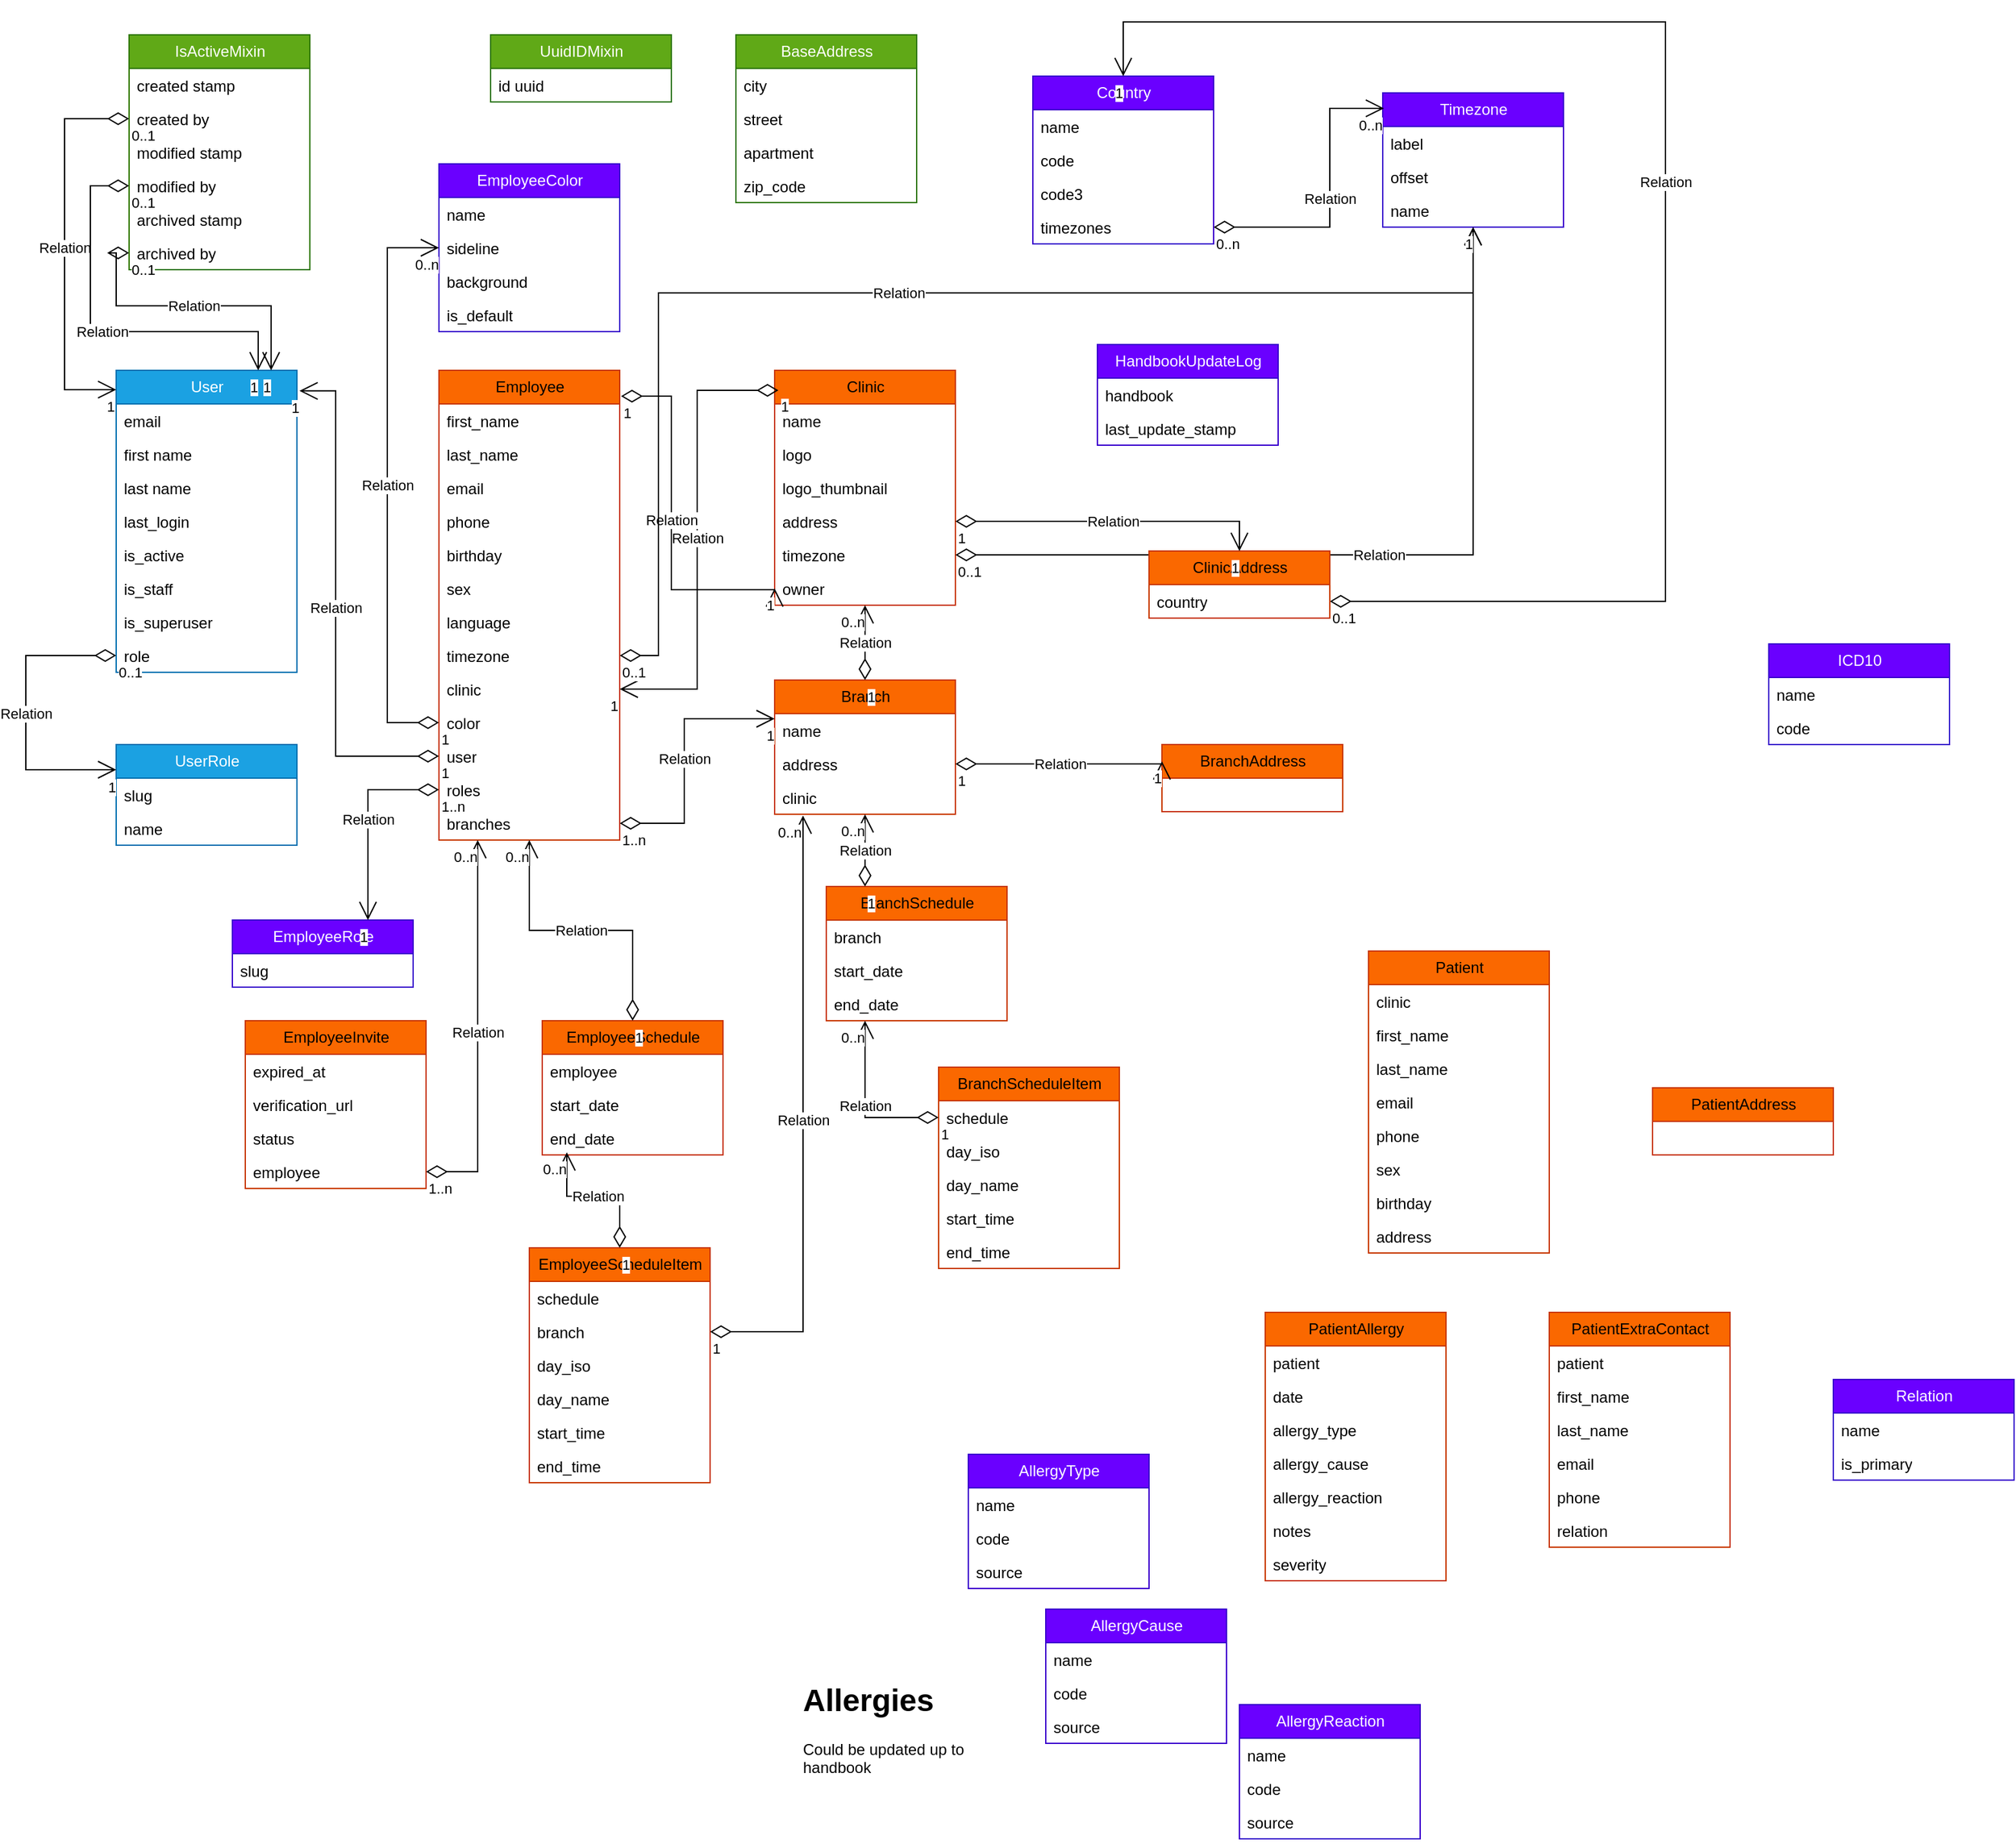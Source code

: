 <mxfile version="28.0.6">
  <diagram name="Page-1" id="6AssfcruLWCRRwNgs943">
    <mxGraphModel dx="1426" dy="875" grid="1" gridSize="10" guides="1" tooltips="1" connect="1" arrows="1" fold="1" page="1" pageScale="1" pageWidth="827" pageHeight="1169" math="0" shadow="0">
      <root>
        <mxCell id="0" />
        <mxCell id="1" parent="0" />
        <mxCell id="OecEfJYzLQX1Bd3YdA2C-1" value="IsActiveMixin" style="swimlane;fontStyle=0;childLayout=stackLayout;horizontal=1;startSize=26;horizontalStack=0;resizeParent=1;resizeParentMax=0;resizeLast=0;collapsible=1;marginBottom=0;html=1;fillColor=#60a917;fontColor=#ffffff;strokeColor=#2D7600;" parent="1" vertex="1">
          <mxGeometry x="200" y="440" width="140" height="182" as="geometry" />
        </mxCell>
        <mxCell id="OecEfJYzLQX1Bd3YdA2C-2" value="created stamp" style="text;strokeColor=none;fillColor=none;align=left;verticalAlign=top;spacingLeft=4;spacingRight=4;overflow=hidden;rotatable=0;points=[[0,0.5],[1,0.5]];portConstraint=eastwest;whiteSpace=wrap;html=1;" parent="OecEfJYzLQX1Bd3YdA2C-1" vertex="1">
          <mxGeometry y="26" width="140" height="26" as="geometry" />
        </mxCell>
        <mxCell id="OecEfJYzLQX1Bd3YdA2C-3" value="created by" style="text;strokeColor=none;fillColor=none;align=left;verticalAlign=top;spacingLeft=4;spacingRight=4;overflow=hidden;rotatable=0;points=[[0,0.5],[1,0.5]];portConstraint=eastwest;whiteSpace=wrap;html=1;" parent="OecEfJYzLQX1Bd3YdA2C-1" vertex="1">
          <mxGeometry y="52" width="140" height="26" as="geometry" />
        </mxCell>
        <mxCell id="OecEfJYzLQX1Bd3YdA2C-4" value="modified stamp" style="text;strokeColor=none;fillColor=none;align=left;verticalAlign=top;spacingLeft=4;spacingRight=4;overflow=hidden;rotatable=0;points=[[0,0.5],[1,0.5]];portConstraint=eastwest;whiteSpace=wrap;html=1;" parent="OecEfJYzLQX1Bd3YdA2C-1" vertex="1">
          <mxGeometry y="78" width="140" height="26" as="geometry" />
        </mxCell>
        <mxCell id="OecEfJYzLQX1Bd3YdA2C-5" value="modified by&lt;table&gt;&lt;tbody&gt;&lt;tr&gt;&lt;td&gt;&lt;br&gt;&lt;/td&gt;&lt;td&gt;&lt;br&gt;&lt;/td&gt;&lt;td&gt;&lt;br&gt;&lt;/td&gt;&lt;td&gt;&lt;br&gt;&lt;/td&gt;&lt;/tr&gt;&lt;tr&gt;&lt;td&gt;&lt;br&gt;&lt;/td&gt;&lt;td&gt;&lt;br&gt;&lt;/td&gt;&lt;td&gt;&lt;br&gt;&lt;/td&gt;&lt;td&gt;&lt;br&gt;&lt;/td&gt;&lt;/tr&gt;&lt;tr&gt;&lt;td&gt;&lt;br&gt;&lt;/td&gt;&lt;td&gt;&lt;br&gt;&lt;/td&gt;&lt;td&gt;&lt;br&gt;&lt;/td&gt;&lt;td&gt;&lt;br&gt;&lt;/td&gt;&lt;/tr&gt;&lt;/tbody&gt;&lt;/table&gt;" style="text;strokeColor=none;fillColor=none;align=left;verticalAlign=top;spacingLeft=4;spacingRight=4;overflow=hidden;rotatable=0;points=[[0,0.5],[1,0.5]];portConstraint=eastwest;whiteSpace=wrap;html=1;" parent="OecEfJYzLQX1Bd3YdA2C-1" vertex="1">
          <mxGeometry y="104" width="140" height="26" as="geometry" />
        </mxCell>
        <mxCell id="OecEfJYzLQX1Bd3YdA2C-6" value="archived&lt;span style=&quot;background-color: transparent; color: light-dark(rgb(0, 0, 0), rgb(255, 255, 255));&quot;&gt;&amp;nbsp;stamp&lt;/span&gt;" style="text;strokeColor=none;fillColor=none;align=left;verticalAlign=top;spacingLeft=4;spacingRight=4;overflow=hidden;rotatable=0;points=[[0,0.5],[1,0.5]];portConstraint=eastwest;whiteSpace=wrap;html=1;" parent="OecEfJYzLQX1Bd3YdA2C-1" vertex="1">
          <mxGeometry y="130" width="140" height="26" as="geometry" />
        </mxCell>
        <mxCell id="OecEfJYzLQX1Bd3YdA2C-7" value="archived by" style="text;strokeColor=none;fillColor=none;align=left;verticalAlign=top;spacingLeft=4;spacingRight=4;overflow=hidden;rotatable=0;points=[[0,0.5],[1,0.5]];portConstraint=eastwest;whiteSpace=wrap;html=1;" parent="OecEfJYzLQX1Bd3YdA2C-1" vertex="1">
          <mxGeometry y="156" width="140" height="26" as="geometry" />
        </mxCell>
        <mxCell id="OecEfJYzLQX1Bd3YdA2C-8" value="UuidIDMixin" style="swimlane;fontStyle=0;childLayout=stackLayout;horizontal=1;startSize=26;fillColor=#60a917;horizontalStack=0;resizeParent=1;resizeParentMax=0;resizeLast=0;collapsible=1;marginBottom=0;html=1;fontColor=#ffffff;strokeColor=#2D7600;" parent="1" vertex="1">
          <mxGeometry x="480" y="440" width="140" height="52" as="geometry" />
        </mxCell>
        <mxCell id="OecEfJYzLQX1Bd3YdA2C-9" value="id uuid" style="text;strokeColor=none;fillColor=none;align=left;verticalAlign=top;spacingLeft=4;spacingRight=4;overflow=hidden;rotatable=0;points=[[0,0.5],[1,0.5]];portConstraint=eastwest;whiteSpace=wrap;html=1;" parent="OecEfJYzLQX1Bd3YdA2C-8" vertex="1">
          <mxGeometry y="26" width="140" height="26" as="geometry" />
        </mxCell>
        <mxCell id="OecEfJYzLQX1Bd3YdA2C-10" value="User" style="swimlane;fontStyle=0;childLayout=stackLayout;horizontal=1;startSize=26;fillColor=#1ba1e2;horizontalStack=0;resizeParent=1;resizeParentMax=0;resizeLast=0;collapsible=1;marginBottom=0;html=1;fontColor=#ffffff;strokeColor=#006EAF;" parent="1" vertex="1">
          <mxGeometry x="190" y="700" width="140" height="234" as="geometry" />
        </mxCell>
        <mxCell id="OecEfJYzLQX1Bd3YdA2C-11" value="email" style="text;strokeColor=none;fillColor=none;align=left;verticalAlign=top;spacingLeft=4;spacingRight=4;overflow=hidden;rotatable=0;points=[[0,0.5],[1,0.5]];portConstraint=eastwest;whiteSpace=wrap;html=1;" parent="OecEfJYzLQX1Bd3YdA2C-10" vertex="1">
          <mxGeometry y="26" width="140" height="26" as="geometry" />
        </mxCell>
        <mxCell id="OecEfJYzLQX1Bd3YdA2C-12" value="first name" style="text;strokeColor=none;fillColor=none;align=left;verticalAlign=top;spacingLeft=4;spacingRight=4;overflow=hidden;rotatable=0;points=[[0,0.5],[1,0.5]];portConstraint=eastwest;whiteSpace=wrap;html=1;" parent="OecEfJYzLQX1Bd3YdA2C-10" vertex="1">
          <mxGeometry y="52" width="140" height="26" as="geometry" />
        </mxCell>
        <mxCell id="OecEfJYzLQX1Bd3YdA2C-13" value="last name" style="text;strokeColor=none;fillColor=none;align=left;verticalAlign=top;spacingLeft=4;spacingRight=4;overflow=hidden;rotatable=0;points=[[0,0.5],[1,0.5]];portConstraint=eastwest;whiteSpace=wrap;html=1;" parent="OecEfJYzLQX1Bd3YdA2C-10" vertex="1">
          <mxGeometry y="78" width="140" height="26" as="geometry" />
        </mxCell>
        <mxCell id="OecEfJYzLQX1Bd3YdA2C-14" value="last_login" style="text;strokeColor=none;fillColor=none;align=left;verticalAlign=top;spacingLeft=4;spacingRight=4;overflow=hidden;rotatable=0;points=[[0,0.5],[1,0.5]];portConstraint=eastwest;whiteSpace=wrap;html=1;" parent="OecEfJYzLQX1Bd3YdA2C-10" vertex="1">
          <mxGeometry y="104" width="140" height="26" as="geometry" />
        </mxCell>
        <mxCell id="OecEfJYzLQX1Bd3YdA2C-15" value="is_active" style="text;strokeColor=none;fillColor=none;align=left;verticalAlign=top;spacingLeft=4;spacingRight=4;overflow=hidden;rotatable=0;points=[[0,0.5],[1,0.5]];portConstraint=eastwest;whiteSpace=wrap;html=1;" parent="OecEfJYzLQX1Bd3YdA2C-10" vertex="1">
          <mxGeometry y="130" width="140" height="26" as="geometry" />
        </mxCell>
        <mxCell id="OecEfJYzLQX1Bd3YdA2C-16" value="is_staff" style="text;strokeColor=none;fillColor=none;align=left;verticalAlign=top;spacingLeft=4;spacingRight=4;overflow=hidden;rotatable=0;points=[[0,0.5],[1,0.5]];portConstraint=eastwest;whiteSpace=wrap;html=1;" parent="OecEfJYzLQX1Bd3YdA2C-10" vertex="1">
          <mxGeometry y="156" width="140" height="26" as="geometry" />
        </mxCell>
        <mxCell id="OecEfJYzLQX1Bd3YdA2C-17" value="is_superuser" style="text;strokeColor=none;fillColor=none;align=left;verticalAlign=top;spacingLeft=4;spacingRight=4;overflow=hidden;rotatable=0;points=[[0,0.5],[1,0.5]];portConstraint=eastwest;whiteSpace=wrap;html=1;" parent="OecEfJYzLQX1Bd3YdA2C-10" vertex="1">
          <mxGeometry y="182" width="140" height="26" as="geometry" />
        </mxCell>
        <mxCell id="OecEfJYzLQX1Bd3YdA2C-18" value="role" style="text;strokeColor=none;fillColor=none;align=left;verticalAlign=top;spacingLeft=4;spacingRight=4;overflow=hidden;rotatable=0;points=[[0,0.5],[1,0.5]];portConstraint=eastwest;whiteSpace=wrap;html=1;" parent="OecEfJYzLQX1Bd3YdA2C-10" vertex="1">
          <mxGeometry y="208" width="140" height="26" as="geometry" />
        </mxCell>
        <mxCell id="OecEfJYzLQX1Bd3YdA2C-19" value="UserRole" style="swimlane;fontStyle=0;childLayout=stackLayout;horizontal=1;startSize=26;fillColor=#1ba1e2;horizontalStack=0;resizeParent=1;resizeParentMax=0;resizeLast=0;collapsible=1;marginBottom=0;html=1;fontColor=#ffffff;strokeColor=#006EAF;" parent="1" vertex="1">
          <mxGeometry x="190" y="990" width="140" height="78" as="geometry" />
        </mxCell>
        <mxCell id="OecEfJYzLQX1Bd3YdA2C-20" value="slug" style="text;strokeColor=none;fillColor=none;align=left;verticalAlign=top;spacingLeft=4;spacingRight=4;overflow=hidden;rotatable=0;points=[[0,0.5],[1,0.5]];portConstraint=eastwest;whiteSpace=wrap;html=1;" parent="OecEfJYzLQX1Bd3YdA2C-19" vertex="1">
          <mxGeometry y="26" width="140" height="26" as="geometry" />
        </mxCell>
        <mxCell id="OecEfJYzLQX1Bd3YdA2C-21" value="name" style="text;strokeColor=none;fillColor=none;align=left;verticalAlign=top;spacingLeft=4;spacingRight=4;overflow=hidden;rotatable=0;points=[[0,0.5],[1,0.5]];portConstraint=eastwest;whiteSpace=wrap;html=1;" parent="OecEfJYzLQX1Bd3YdA2C-19" vertex="1">
          <mxGeometry y="52" width="140" height="26" as="geometry" />
        </mxCell>
        <mxCell id="OecEfJYzLQX1Bd3YdA2C-22" value="Relation" style="endArrow=open;html=1;endSize=12;startArrow=diamondThin;startSize=14;startFill=0;edgeStyle=orthogonalEdgeStyle;rounded=0;entryX=0;entryY=0.25;entryDx=0;entryDy=0;" parent="1" target="OecEfJYzLQX1Bd3YdA2C-19" edge="1">
          <mxGeometry relative="1" as="geometry">
            <mxPoint x="190" y="921" as="sourcePoint" />
            <mxPoint x="600" y="758.5" as="targetPoint" />
            <Array as="points">
              <mxPoint x="120" y="921" />
              <mxPoint x="120" y="1010" />
            </Array>
          </mxGeometry>
        </mxCell>
        <mxCell id="OecEfJYzLQX1Bd3YdA2C-23" value="0..1" style="edgeLabel;resizable=0;html=1;align=left;verticalAlign=top;" parent="OecEfJYzLQX1Bd3YdA2C-22" connectable="0" vertex="1">
          <mxGeometry x="-1" relative="1" as="geometry" />
        </mxCell>
        <mxCell id="OecEfJYzLQX1Bd3YdA2C-24" value="1" style="edgeLabel;resizable=0;html=1;align=right;verticalAlign=top;" parent="OecEfJYzLQX1Bd3YdA2C-22" connectable="0" vertex="1">
          <mxGeometry x="1" relative="1" as="geometry" />
        </mxCell>
        <mxCell id="OecEfJYzLQX1Bd3YdA2C-25" value="Relation" style="endArrow=open;html=1;endSize=12;startArrow=diamondThin;startSize=14;startFill=0;edgeStyle=orthogonalEdgeStyle;rounded=0;exitX=0;exitY=0.5;exitDx=0;exitDy=0;entryX=0;entryY=0.064;entryDx=0;entryDy=0;entryPerimeter=0;" parent="1" source="OecEfJYzLQX1Bd3YdA2C-3" target="OecEfJYzLQX1Bd3YdA2C-10" edge="1">
          <mxGeometry relative="1" as="geometry">
            <mxPoint x="280" y="770" as="sourcePoint" />
            <mxPoint x="440" y="770" as="targetPoint" />
            <Array as="points">
              <mxPoint x="150" y="505" />
              <mxPoint x="150" y="715" />
            </Array>
          </mxGeometry>
        </mxCell>
        <mxCell id="OecEfJYzLQX1Bd3YdA2C-26" value="0..1" style="edgeLabel;resizable=0;html=1;align=left;verticalAlign=top;" parent="OecEfJYzLQX1Bd3YdA2C-25" connectable="0" vertex="1">
          <mxGeometry x="-1" relative="1" as="geometry" />
        </mxCell>
        <mxCell id="OecEfJYzLQX1Bd3YdA2C-27" value="1" style="edgeLabel;resizable=0;html=1;align=right;verticalAlign=top;" parent="OecEfJYzLQX1Bd3YdA2C-25" connectable="0" vertex="1">
          <mxGeometry x="1" relative="1" as="geometry" />
        </mxCell>
        <mxCell id="OecEfJYzLQX1Bd3YdA2C-28" value="Relation" style="endArrow=open;html=1;endSize=12;startArrow=diamondThin;startSize=14;startFill=0;edgeStyle=orthogonalEdgeStyle;rounded=0;strokeColor=default;align=center;verticalAlign=middle;fontFamily=Helvetica;fontSize=11;fontColor=default;labelBackgroundColor=default;exitX=0;exitY=0.5;exitDx=0;exitDy=0;" parent="1" source="OecEfJYzLQX1Bd3YdA2C-5" target="OecEfJYzLQX1Bd3YdA2C-10" edge="1">
          <mxGeometry relative="1" as="geometry">
            <mxPoint x="280" y="770" as="sourcePoint" />
            <mxPoint x="440" y="770" as="targetPoint" />
            <Array as="points">
              <mxPoint x="170" y="557" />
              <mxPoint x="170" y="670" />
              <mxPoint x="300" y="670" />
            </Array>
          </mxGeometry>
        </mxCell>
        <mxCell id="OecEfJYzLQX1Bd3YdA2C-29" value="0..1" style="edgeLabel;resizable=0;html=1;align=left;verticalAlign=top;fontFamily=Helvetica;fontSize=11;fontColor=default;labelBackgroundColor=default;" parent="OecEfJYzLQX1Bd3YdA2C-28" connectable="0" vertex="1">
          <mxGeometry x="-1" relative="1" as="geometry" />
        </mxCell>
        <mxCell id="OecEfJYzLQX1Bd3YdA2C-30" value="1" style="edgeLabel;resizable=0;html=1;align=right;verticalAlign=top;fontFamily=Helvetica;fontSize=11;fontColor=default;labelBackgroundColor=default;" parent="OecEfJYzLQX1Bd3YdA2C-28" connectable="0" vertex="1">
          <mxGeometry x="1" relative="1" as="geometry" />
        </mxCell>
        <mxCell id="OecEfJYzLQX1Bd3YdA2C-31" value="Relation" style="endArrow=open;html=1;endSize=12;startArrow=diamondThin;startSize=14;startFill=0;edgeStyle=orthogonalEdgeStyle;rounded=0;strokeColor=default;align=center;verticalAlign=middle;fontFamily=Helvetica;fontSize=11;fontColor=default;labelBackgroundColor=default;exitX=0;exitY=0.5;exitDx=0;exitDy=0;" parent="1" source="OecEfJYzLQX1Bd3YdA2C-7" edge="1">
          <mxGeometry relative="1" as="geometry">
            <mxPoint x="400" y="650" as="sourcePoint" />
            <mxPoint x="310" y="700" as="targetPoint" />
            <Array as="points">
              <mxPoint x="190" y="609" />
              <mxPoint x="190" y="650" />
              <mxPoint x="310" y="650" />
            </Array>
          </mxGeometry>
        </mxCell>
        <mxCell id="OecEfJYzLQX1Bd3YdA2C-32" value="0..1" style="edgeLabel;resizable=0;html=1;align=left;verticalAlign=top;fontFamily=Helvetica;fontSize=11;fontColor=default;labelBackgroundColor=default;" parent="OecEfJYzLQX1Bd3YdA2C-31" connectable="0" vertex="1">
          <mxGeometry x="-1" relative="1" as="geometry" />
        </mxCell>
        <mxCell id="OecEfJYzLQX1Bd3YdA2C-33" value="1" style="edgeLabel;resizable=0;html=1;align=right;verticalAlign=top;fontFamily=Helvetica;fontSize=11;fontColor=default;labelBackgroundColor=default;" parent="OecEfJYzLQX1Bd3YdA2C-31" connectable="0" vertex="1">
          <mxGeometry x="1" relative="1" as="geometry" />
        </mxCell>
        <mxCell id="OecEfJYzLQX1Bd3YdA2C-34" value="Clinic" style="swimlane;fontStyle=0;childLayout=stackLayout;horizontal=1;startSize=26;fillColor=#fa6800;horizontalStack=0;resizeParent=1;resizeParentMax=0;resizeLast=0;collapsible=1;marginBottom=0;html=1;fontColor=#000000;strokeColor=#C73500;" parent="1" vertex="1">
          <mxGeometry x="700" y="700" width="140" height="182" as="geometry" />
        </mxCell>
        <mxCell id="OecEfJYzLQX1Bd3YdA2C-35" value="name" style="text;strokeColor=none;fillColor=none;align=left;verticalAlign=top;spacingLeft=4;spacingRight=4;overflow=hidden;rotatable=0;points=[[0,0.5],[1,0.5]];portConstraint=eastwest;whiteSpace=wrap;html=1;" parent="OecEfJYzLQX1Bd3YdA2C-34" vertex="1">
          <mxGeometry y="26" width="140" height="26" as="geometry" />
        </mxCell>
        <mxCell id="Mj6mIItFze49XFK4zkgr-71" value="logo" style="text;strokeColor=none;fillColor=none;align=left;verticalAlign=top;spacingLeft=4;spacingRight=4;overflow=hidden;rotatable=0;points=[[0,0.5],[1,0.5]];portConstraint=eastwest;whiteSpace=wrap;html=1;" vertex="1" parent="OecEfJYzLQX1Bd3YdA2C-34">
          <mxGeometry y="52" width="140" height="26" as="geometry" />
        </mxCell>
        <mxCell id="Mj6mIItFze49XFK4zkgr-72" value="logo_thumbnail" style="text;strokeColor=none;fillColor=none;align=left;verticalAlign=top;spacingLeft=4;spacingRight=4;overflow=hidden;rotatable=0;points=[[0,0.5],[1,0.5]];portConstraint=eastwest;whiteSpace=wrap;html=1;" vertex="1" parent="OecEfJYzLQX1Bd3YdA2C-34">
          <mxGeometry y="78" width="140" height="26" as="geometry" />
        </mxCell>
        <mxCell id="OecEfJYzLQX1Bd3YdA2C-36" value="address" style="text;strokeColor=none;fillColor=none;align=left;verticalAlign=top;spacingLeft=4;spacingRight=4;overflow=hidden;rotatable=0;points=[[0,0.5],[1,0.5]];portConstraint=eastwest;whiteSpace=wrap;html=1;" parent="OecEfJYzLQX1Bd3YdA2C-34" vertex="1">
          <mxGeometry y="104" width="140" height="26" as="geometry" />
        </mxCell>
        <mxCell id="OecEfJYzLQX1Bd3YdA2C-37" value="timezone" style="text;strokeColor=none;fillColor=none;align=left;verticalAlign=top;spacingLeft=4;spacingRight=4;overflow=hidden;rotatable=0;points=[[0,0.5],[1,0.5]];portConstraint=eastwest;whiteSpace=wrap;html=1;" parent="OecEfJYzLQX1Bd3YdA2C-34" vertex="1">
          <mxGeometry y="130" width="140" height="26" as="geometry" />
        </mxCell>
        <mxCell id="OecEfJYzLQX1Bd3YdA2C-38" value="owner" style="text;strokeColor=none;fillColor=none;align=left;verticalAlign=top;spacingLeft=4;spacingRight=4;overflow=hidden;rotatable=0;points=[[0,0.5],[1,0.5]];portConstraint=eastwest;whiteSpace=wrap;html=1;" parent="OecEfJYzLQX1Bd3YdA2C-34" vertex="1">
          <mxGeometry y="156" width="140" height="26" as="geometry" />
        </mxCell>
        <mxCell id="OecEfJYzLQX1Bd3YdA2C-40" value="Employee" style="swimlane;fontStyle=0;childLayout=stackLayout;horizontal=1;startSize=26;fillColor=#fa6800;horizontalStack=0;resizeParent=1;resizeParentMax=0;resizeLast=0;collapsible=1;marginBottom=0;html=1;fontColor=#000000;strokeColor=#C73500;" parent="1" vertex="1">
          <mxGeometry x="440" y="700" width="140" height="364" as="geometry" />
        </mxCell>
        <mxCell id="OecEfJYzLQX1Bd3YdA2C-41" value="first_name" style="text;strokeColor=none;fillColor=none;align=left;verticalAlign=top;spacingLeft=4;spacingRight=4;overflow=hidden;rotatable=0;points=[[0,0.5],[1,0.5]];portConstraint=eastwest;whiteSpace=wrap;html=1;" parent="OecEfJYzLQX1Bd3YdA2C-40" vertex="1">
          <mxGeometry y="26" width="140" height="26" as="geometry" />
        </mxCell>
        <mxCell id="OecEfJYzLQX1Bd3YdA2C-42" value="last_name" style="text;strokeColor=none;fillColor=none;align=left;verticalAlign=top;spacingLeft=4;spacingRight=4;overflow=hidden;rotatable=0;points=[[0,0.5],[1,0.5]];portConstraint=eastwest;whiteSpace=wrap;html=1;" parent="OecEfJYzLQX1Bd3YdA2C-40" vertex="1">
          <mxGeometry y="52" width="140" height="26" as="geometry" />
        </mxCell>
        <mxCell id="OecEfJYzLQX1Bd3YdA2C-43" value="email" style="text;strokeColor=none;fillColor=none;align=left;verticalAlign=top;spacingLeft=4;spacingRight=4;overflow=hidden;rotatable=0;points=[[0,0.5],[1,0.5]];portConstraint=eastwest;whiteSpace=wrap;html=1;" parent="OecEfJYzLQX1Bd3YdA2C-40" vertex="1">
          <mxGeometry y="78" width="140" height="26" as="geometry" />
        </mxCell>
        <mxCell id="Mj6mIItFze49XFK4zkgr-41" value="phone" style="text;strokeColor=none;fillColor=none;align=left;verticalAlign=top;spacingLeft=4;spacingRight=4;overflow=hidden;rotatable=0;points=[[0,0.5],[1,0.5]];portConstraint=eastwest;whiteSpace=wrap;html=1;" vertex="1" parent="OecEfJYzLQX1Bd3YdA2C-40">
          <mxGeometry y="104" width="140" height="26" as="geometry" />
        </mxCell>
        <mxCell id="Mj6mIItFze49XFK4zkgr-39" value="birthday" style="text;strokeColor=none;fillColor=none;align=left;verticalAlign=top;spacingLeft=4;spacingRight=4;overflow=hidden;rotatable=0;points=[[0,0.5],[1,0.5]];portConstraint=eastwest;whiteSpace=wrap;html=1;" vertex="1" parent="OecEfJYzLQX1Bd3YdA2C-40">
          <mxGeometry y="130" width="140" height="26" as="geometry" />
        </mxCell>
        <mxCell id="Mj6mIItFze49XFK4zkgr-40" value="sex" style="text;strokeColor=none;fillColor=none;align=left;verticalAlign=top;spacingLeft=4;spacingRight=4;overflow=hidden;rotatable=0;points=[[0,0.5],[1,0.5]];portConstraint=eastwest;whiteSpace=wrap;html=1;" vertex="1" parent="OecEfJYzLQX1Bd3YdA2C-40">
          <mxGeometry y="156" width="140" height="26" as="geometry" />
        </mxCell>
        <mxCell id="Mj6mIItFze49XFK4zkgr-42" value="language" style="text;strokeColor=none;fillColor=none;align=left;verticalAlign=top;spacingLeft=4;spacingRight=4;overflow=hidden;rotatable=0;points=[[0,0.5],[1,0.5]];portConstraint=eastwest;whiteSpace=wrap;html=1;" vertex="1" parent="OecEfJYzLQX1Bd3YdA2C-40">
          <mxGeometry y="182" width="140" height="26" as="geometry" />
        </mxCell>
        <mxCell id="Mj6mIItFze49XFK4zkgr-44" value="timezone" style="text;strokeColor=none;fillColor=none;align=left;verticalAlign=top;spacingLeft=4;spacingRight=4;overflow=hidden;rotatable=0;points=[[0,0.5],[1,0.5]];portConstraint=eastwest;whiteSpace=wrap;html=1;" vertex="1" parent="OecEfJYzLQX1Bd3YdA2C-40">
          <mxGeometry y="208" width="140" height="26" as="geometry" />
        </mxCell>
        <mxCell id="OecEfJYzLQX1Bd3YdA2C-44" value="clinic" style="text;strokeColor=none;fillColor=none;align=left;verticalAlign=top;spacingLeft=4;spacingRight=4;overflow=hidden;rotatable=0;points=[[0,0.5],[1,0.5]];portConstraint=eastwest;whiteSpace=wrap;html=1;" parent="OecEfJYzLQX1Bd3YdA2C-40" vertex="1">
          <mxGeometry y="234" width="140" height="26" as="geometry" />
        </mxCell>
        <mxCell id="Mj6mIItFze49XFK4zkgr-29" value="color" style="text;strokeColor=none;fillColor=none;align=left;verticalAlign=top;spacingLeft=4;spacingRight=4;overflow=hidden;rotatable=0;points=[[0,0.5],[1,0.5]];portConstraint=eastwest;whiteSpace=wrap;html=1;" vertex="1" parent="OecEfJYzLQX1Bd3YdA2C-40">
          <mxGeometry y="260" width="140" height="26" as="geometry" />
        </mxCell>
        <mxCell id="OecEfJYzLQX1Bd3YdA2C-45" value="user" style="text;strokeColor=none;fillColor=none;align=left;verticalAlign=top;spacingLeft=4;spacingRight=4;overflow=hidden;rotatable=0;points=[[0,0.5],[1,0.5]];portConstraint=eastwest;whiteSpace=wrap;html=1;" parent="OecEfJYzLQX1Bd3YdA2C-40" vertex="1">
          <mxGeometry y="286" width="140" height="26" as="geometry" />
        </mxCell>
        <mxCell id="OecEfJYzLQX1Bd3YdA2C-81" value="roles" style="text;strokeColor=none;fillColor=none;align=left;verticalAlign=top;spacingLeft=4;spacingRight=4;overflow=hidden;rotatable=0;points=[[0,0.5],[1,0.5]];portConstraint=eastwest;whiteSpace=wrap;html=1;" parent="OecEfJYzLQX1Bd3YdA2C-40" vertex="1">
          <mxGeometry y="312" width="140" height="26" as="geometry" />
        </mxCell>
        <mxCell id="Mj6mIItFze49XFK4zkgr-25" value="branches" style="text;strokeColor=none;fillColor=none;align=left;verticalAlign=top;spacingLeft=4;spacingRight=4;overflow=hidden;rotatable=0;points=[[0,0.5],[1,0.5]];portConstraint=eastwest;whiteSpace=wrap;html=1;" vertex="1" parent="OecEfJYzLQX1Bd3YdA2C-40">
          <mxGeometry y="338" width="140" height="26" as="geometry" />
        </mxCell>
        <mxCell id="OecEfJYzLQX1Bd3YdA2C-46" value="Relation" style="endArrow=open;html=1;endSize=12;startArrow=diamondThin;startSize=14;startFill=0;edgeStyle=orthogonalEdgeStyle;rounded=0;entryX=1.014;entryY=0.068;entryDx=0;entryDy=0;exitX=0;exitY=0.5;exitDx=0;exitDy=0;entryPerimeter=0;" parent="1" source="OecEfJYzLQX1Bd3YdA2C-45" target="OecEfJYzLQX1Bd3YdA2C-10" edge="1">
          <mxGeometry relative="1" as="geometry">
            <mxPoint x="540" y="870" as="sourcePoint" />
            <mxPoint x="540" y="959" as="targetPoint" />
            <Array as="points">
              <mxPoint x="360" y="999" />
              <mxPoint x="360" y="716" />
            </Array>
          </mxGeometry>
        </mxCell>
        <mxCell id="OecEfJYzLQX1Bd3YdA2C-47" value="1" style="edgeLabel;resizable=0;html=1;align=left;verticalAlign=top;" parent="OecEfJYzLQX1Bd3YdA2C-46" connectable="0" vertex="1">
          <mxGeometry x="-1" relative="1" as="geometry" />
        </mxCell>
        <mxCell id="OecEfJYzLQX1Bd3YdA2C-48" value="1" style="edgeLabel;resizable=0;html=1;align=right;verticalAlign=top;" parent="OecEfJYzLQX1Bd3YdA2C-46" connectable="0" vertex="1">
          <mxGeometry x="1" relative="1" as="geometry" />
        </mxCell>
        <mxCell id="OecEfJYzLQX1Bd3YdA2C-49" value="Relation" style="endArrow=open;html=1;endSize=12;startArrow=diamondThin;startSize=14;startFill=0;edgeStyle=orthogonalEdgeStyle;rounded=0;entryX=1;entryY=0.5;entryDx=0;entryDy=0;exitX=0.021;exitY=0.085;exitDx=0;exitDy=0;exitPerimeter=0;" parent="1" source="OecEfJYzLQX1Bd3YdA2C-34" target="OecEfJYzLQX1Bd3YdA2C-44" edge="1">
          <mxGeometry relative="1" as="geometry">
            <mxPoint x="558" y="1087" as="sourcePoint" />
            <mxPoint x="460" y="950" as="targetPoint" />
            <Array as="points">
              <mxPoint x="640" y="716" />
              <mxPoint x="640" y="947" />
            </Array>
          </mxGeometry>
        </mxCell>
        <mxCell id="OecEfJYzLQX1Bd3YdA2C-50" value="1" style="edgeLabel;resizable=0;html=1;align=left;verticalAlign=top;" parent="OecEfJYzLQX1Bd3YdA2C-49" connectable="0" vertex="1">
          <mxGeometry x="-1" relative="1" as="geometry" />
        </mxCell>
        <mxCell id="OecEfJYzLQX1Bd3YdA2C-51" value="1" style="edgeLabel;resizable=0;html=1;align=right;verticalAlign=top;" parent="OecEfJYzLQX1Bd3YdA2C-49" connectable="0" vertex="1">
          <mxGeometry x="1" relative="1" as="geometry" />
        </mxCell>
        <mxCell id="OecEfJYzLQX1Bd3YdA2C-52" value="Relation" style="endArrow=open;html=1;endSize=12;startArrow=diamondThin;startSize=14;startFill=0;edgeStyle=orthogonalEdgeStyle;rounded=0;entryX=0;entryY=0.5;entryDx=0;entryDy=0;" parent="1" target="OecEfJYzLQX1Bd3YdA2C-38" edge="1">
          <mxGeometry relative="1" as="geometry">
            <mxPoint x="581" y="720" as="sourcePoint" />
            <mxPoint x="640" y="1036" as="targetPoint" />
            <Array as="points">
              <mxPoint x="620" y="720" />
              <mxPoint x="620" y="870" />
            </Array>
          </mxGeometry>
        </mxCell>
        <mxCell id="OecEfJYzLQX1Bd3YdA2C-53" value="1" style="edgeLabel;resizable=0;html=1;align=left;verticalAlign=top;" parent="OecEfJYzLQX1Bd3YdA2C-52" connectable="0" vertex="1">
          <mxGeometry x="-1" relative="1" as="geometry" />
        </mxCell>
        <mxCell id="OecEfJYzLQX1Bd3YdA2C-54" value="1" style="edgeLabel;resizable=0;html=1;align=right;verticalAlign=top;" parent="OecEfJYzLQX1Bd3YdA2C-52" connectable="0" vertex="1">
          <mxGeometry x="1" relative="1" as="geometry" />
        </mxCell>
        <mxCell id="OecEfJYzLQX1Bd3YdA2C-55" value="Country" style="swimlane;fontStyle=0;childLayout=stackLayout;horizontal=1;startSize=26;fillColor=#6a00ff;horizontalStack=0;resizeParent=1;resizeParentMax=0;resizeLast=0;collapsible=1;marginBottom=0;html=1;fontColor=#ffffff;strokeColor=#3700CC;" parent="1" vertex="1">
          <mxGeometry x="900" y="472" width="140" height="130" as="geometry" />
        </mxCell>
        <mxCell id="OecEfJYzLQX1Bd3YdA2C-56" value="name" style="text;strokeColor=none;fillColor=none;align=left;verticalAlign=top;spacingLeft=4;spacingRight=4;overflow=hidden;rotatable=0;points=[[0,0.5],[1,0.5]];portConstraint=eastwest;whiteSpace=wrap;html=1;" parent="OecEfJYzLQX1Bd3YdA2C-55" vertex="1">
          <mxGeometry y="26" width="140" height="26" as="geometry" />
        </mxCell>
        <mxCell id="OecEfJYzLQX1Bd3YdA2C-57" value="code" style="text;strokeColor=none;fillColor=none;align=left;verticalAlign=top;spacingLeft=4;spacingRight=4;overflow=hidden;rotatable=0;points=[[0,0.5],[1,0.5]];portConstraint=eastwest;whiteSpace=wrap;html=1;" parent="OecEfJYzLQX1Bd3YdA2C-55" vertex="1">
          <mxGeometry y="52" width="140" height="26" as="geometry" />
        </mxCell>
        <mxCell id="OecEfJYzLQX1Bd3YdA2C-58" value="code3" style="text;strokeColor=none;fillColor=none;align=left;verticalAlign=top;spacingLeft=4;spacingRight=4;overflow=hidden;rotatable=0;points=[[0,0.5],[1,0.5]];portConstraint=eastwest;whiteSpace=wrap;html=1;" parent="OecEfJYzLQX1Bd3YdA2C-55" vertex="1">
          <mxGeometry y="78" width="140" height="26" as="geometry" />
        </mxCell>
        <mxCell id="OecEfJYzLQX1Bd3YdA2C-59" value="timezones" style="text;strokeColor=none;fillColor=none;align=left;verticalAlign=top;spacingLeft=4;spacingRight=4;overflow=hidden;rotatable=0;points=[[0,0.5],[1,0.5]];portConstraint=eastwest;whiteSpace=wrap;html=1;" parent="OecEfJYzLQX1Bd3YdA2C-55" vertex="1">
          <mxGeometry y="104" width="140" height="26" as="geometry" />
        </mxCell>
        <mxCell id="OecEfJYzLQX1Bd3YdA2C-61" value="Timezone" style="swimlane;fontStyle=0;childLayout=stackLayout;horizontal=1;startSize=26;fillColor=#6a00ff;horizontalStack=0;resizeParent=1;resizeParentMax=0;resizeLast=0;collapsible=1;marginBottom=0;html=1;fontColor=#ffffff;strokeColor=#3700CC;" parent="1" vertex="1">
          <mxGeometry x="1171" y="485" width="140" height="104" as="geometry" />
        </mxCell>
        <mxCell id="OecEfJYzLQX1Bd3YdA2C-62" value="label" style="text;strokeColor=none;fillColor=none;align=left;verticalAlign=top;spacingLeft=4;spacingRight=4;overflow=hidden;rotatable=0;points=[[0,0.5],[1,0.5]];portConstraint=eastwest;whiteSpace=wrap;html=1;" parent="OecEfJYzLQX1Bd3YdA2C-61" vertex="1">
          <mxGeometry y="26" width="140" height="26" as="geometry" />
        </mxCell>
        <mxCell id="OecEfJYzLQX1Bd3YdA2C-63" value="offset" style="text;strokeColor=none;fillColor=none;align=left;verticalAlign=top;spacingLeft=4;spacingRight=4;overflow=hidden;rotatable=0;points=[[0,0.5],[1,0.5]];portConstraint=eastwest;whiteSpace=wrap;html=1;" parent="OecEfJYzLQX1Bd3YdA2C-61" vertex="1">
          <mxGeometry y="52" width="140" height="26" as="geometry" />
        </mxCell>
        <mxCell id="OecEfJYzLQX1Bd3YdA2C-64" value="name" style="text;strokeColor=none;fillColor=none;align=left;verticalAlign=top;spacingLeft=4;spacingRight=4;overflow=hidden;rotatable=0;points=[[0,0.5],[1,0.5]];portConstraint=eastwest;whiteSpace=wrap;html=1;" parent="OecEfJYzLQX1Bd3YdA2C-61" vertex="1">
          <mxGeometry y="78" width="140" height="26" as="geometry" />
        </mxCell>
        <mxCell id="OecEfJYzLQX1Bd3YdA2C-66" value="Relation" style="endArrow=open;html=1;endSize=12;startArrow=diamondThin;startSize=14;startFill=0;edgeStyle=orthogonalEdgeStyle;rounded=0;strokeColor=default;align=center;verticalAlign=middle;fontFamily=Helvetica;fontSize=11;fontColor=default;labelBackgroundColor=default;exitX=1;exitY=0.5;exitDx=0;exitDy=0;entryX=0.007;entryY=0.115;entryDx=0;entryDy=0;entryPerimeter=0;" parent="1" source="OecEfJYzLQX1Bd3YdA2C-59" target="OecEfJYzLQX1Bd3YdA2C-61" edge="1">
          <mxGeometry relative="1" as="geometry">
            <mxPoint x="1080" y="650" as="sourcePoint" />
            <mxPoint x="1180" y="793" as="targetPoint" />
            <Array as="points">
              <mxPoint x="1130" y="589" />
              <mxPoint x="1130" y="497" />
            </Array>
          </mxGeometry>
        </mxCell>
        <mxCell id="OecEfJYzLQX1Bd3YdA2C-67" value="0..n" style="edgeLabel;resizable=0;html=1;align=left;verticalAlign=top;fontFamily=Helvetica;fontSize=11;fontColor=default;labelBackgroundColor=default;" parent="OecEfJYzLQX1Bd3YdA2C-66" connectable="0" vertex="1">
          <mxGeometry x="-1" relative="1" as="geometry" />
        </mxCell>
        <mxCell id="OecEfJYzLQX1Bd3YdA2C-68" value="0..n" style="edgeLabel;resizable=0;html=1;align=right;verticalAlign=top;fontFamily=Helvetica;fontSize=11;fontColor=default;labelBackgroundColor=default;" parent="OecEfJYzLQX1Bd3YdA2C-66" connectable="0" vertex="1">
          <mxGeometry x="1" relative="1" as="geometry" />
        </mxCell>
        <mxCell id="OecEfJYzLQX1Bd3YdA2C-72" value="Relation" style="endArrow=open;html=1;endSize=12;startArrow=diamondThin;startSize=14;startFill=0;edgeStyle=orthogonalEdgeStyle;rounded=0;strokeColor=default;align=center;verticalAlign=middle;fontFamily=Helvetica;fontSize=11;fontColor=default;labelBackgroundColor=default;exitX=1;exitY=0.5;exitDx=0;exitDy=0;" parent="1" source="OecEfJYzLQX1Bd3YdA2C-37" target="OecEfJYzLQX1Bd3YdA2C-61" edge="1">
          <mxGeometry relative="1" as="geometry">
            <mxPoint x="1010" y="998" as="sourcePoint" />
            <mxPoint x="1070" y="720" as="targetPoint" />
            <Array as="points">
              <mxPoint x="1241" y="791" />
              <mxPoint x="1241" y="790" />
            </Array>
          </mxGeometry>
        </mxCell>
        <mxCell id="OecEfJYzLQX1Bd3YdA2C-73" value="0..1" style="edgeLabel;resizable=0;html=1;align=left;verticalAlign=top;fontFamily=Helvetica;fontSize=11;fontColor=default;labelBackgroundColor=default;" parent="OecEfJYzLQX1Bd3YdA2C-72" connectable="0" vertex="1">
          <mxGeometry x="-1" relative="1" as="geometry" />
        </mxCell>
        <mxCell id="OecEfJYzLQX1Bd3YdA2C-74" value="1" style="edgeLabel;resizable=0;html=1;align=right;verticalAlign=top;fontFamily=Helvetica;fontSize=11;fontColor=default;labelBackgroundColor=default;" parent="OecEfJYzLQX1Bd3YdA2C-72" connectable="0" vertex="1">
          <mxGeometry x="1" relative="1" as="geometry" />
        </mxCell>
        <mxCell id="OecEfJYzLQX1Bd3YdA2C-75" value="EmployeeRole" style="swimlane;fontStyle=0;childLayout=stackLayout;horizontal=1;startSize=26;fillColor=#6a00ff;horizontalStack=0;resizeParent=1;resizeParentMax=0;resizeLast=0;collapsible=1;marginBottom=0;html=1;fontColor=#ffffff;strokeColor=#3700CC;" parent="1" vertex="1">
          <mxGeometry x="280" y="1126" width="140" height="52" as="geometry" />
        </mxCell>
        <mxCell id="OecEfJYzLQX1Bd3YdA2C-76" value="slug" style="text;strokeColor=none;fillColor=none;align=left;verticalAlign=top;spacingLeft=4;spacingRight=4;overflow=hidden;rotatable=0;points=[[0,0.5],[1,0.5]];portConstraint=eastwest;whiteSpace=wrap;html=1;" parent="OecEfJYzLQX1Bd3YdA2C-75" vertex="1">
          <mxGeometry y="26" width="140" height="26" as="geometry" />
        </mxCell>
        <mxCell id="OecEfJYzLQX1Bd3YdA2C-85" value="Relation" style="endArrow=open;html=1;endSize=12;startArrow=diamondThin;startSize=14;startFill=0;edgeStyle=orthogonalEdgeStyle;rounded=0;exitX=0;exitY=0.5;exitDx=0;exitDy=0;entryX=0.75;entryY=0;entryDx=0;entryDy=0;" parent="1" source="OecEfJYzLQX1Bd3YdA2C-81" target="OecEfJYzLQX1Bd3YdA2C-75" edge="1">
          <mxGeometry relative="1" as="geometry">
            <mxPoint x="400" y="906" as="sourcePoint" />
            <mxPoint x="400" y="610" as="targetPoint" />
            <Array as="points">
              <mxPoint x="385" y="1025" />
            </Array>
          </mxGeometry>
        </mxCell>
        <mxCell id="OecEfJYzLQX1Bd3YdA2C-86" value="1..n" style="edgeLabel;resizable=0;html=1;align=left;verticalAlign=top;" parent="OecEfJYzLQX1Bd3YdA2C-85" connectable="0" vertex="1">
          <mxGeometry x="-1" relative="1" as="geometry" />
        </mxCell>
        <mxCell id="OecEfJYzLQX1Bd3YdA2C-87" value="1" style="edgeLabel;resizable=0;html=1;align=right;verticalAlign=top;" parent="OecEfJYzLQX1Bd3YdA2C-85" connectable="0" vertex="1">
          <mxGeometry x="1" relative="1" as="geometry" />
        </mxCell>
        <mxCell id="OecEfJYzLQX1Bd3YdA2C-88" value="Branch" style="swimlane;fontStyle=0;childLayout=stackLayout;horizontal=1;startSize=26;fillColor=#fa6800;horizontalStack=0;resizeParent=1;resizeParentMax=0;resizeLast=0;collapsible=1;marginBottom=0;html=1;fontColor=#000000;strokeColor=#C73500;" parent="1" vertex="1">
          <mxGeometry x="700" y="940" width="140" height="104" as="geometry" />
        </mxCell>
        <mxCell id="OecEfJYzLQX1Bd3YdA2C-89" value="name" style="text;strokeColor=none;fillColor=none;align=left;verticalAlign=top;spacingLeft=4;spacingRight=4;overflow=hidden;rotatable=0;points=[[0,0.5],[1,0.5]];portConstraint=eastwest;whiteSpace=wrap;html=1;" parent="OecEfJYzLQX1Bd3YdA2C-88" vertex="1">
          <mxGeometry y="26" width="140" height="26" as="geometry" />
        </mxCell>
        <mxCell id="OecEfJYzLQX1Bd3YdA2C-92" value="address" style="text;strokeColor=none;fillColor=none;align=left;verticalAlign=top;spacingLeft=4;spacingRight=4;overflow=hidden;rotatable=0;points=[[0,0.5],[1,0.5]];portConstraint=eastwest;whiteSpace=wrap;html=1;" parent="OecEfJYzLQX1Bd3YdA2C-88" vertex="1">
          <mxGeometry y="52" width="140" height="26" as="geometry" />
        </mxCell>
        <mxCell id="OecEfJYzLQX1Bd3YdA2C-110" value="clinic" style="text;strokeColor=none;fillColor=none;align=left;verticalAlign=top;spacingLeft=4;spacingRight=4;overflow=hidden;rotatable=0;points=[[0,0.5],[1,0.5]];portConstraint=eastwest;whiteSpace=wrap;html=1;" parent="OecEfJYzLQX1Bd3YdA2C-88" vertex="1">
          <mxGeometry y="78" width="140" height="26" as="geometry" />
        </mxCell>
        <mxCell id="OecEfJYzLQX1Bd3YdA2C-93" value="BranchAddress" style="swimlane;fontStyle=0;childLayout=stackLayout;horizontal=1;startSize=26;fillColor=#fa6800;horizontalStack=0;resizeParent=1;resizeParentMax=0;resizeLast=0;collapsible=1;marginBottom=0;html=1;fontColor=#000000;strokeColor=#C73500;" parent="1" vertex="1">
          <mxGeometry x="1000" y="990" width="140" height="52" as="geometry" />
        </mxCell>
        <mxCell id="OecEfJYzLQX1Bd3YdA2C-97" value="Relation" style="endArrow=open;html=1;endSize=12;startArrow=diamondThin;startSize=14;startFill=0;edgeStyle=orthogonalEdgeStyle;rounded=0;strokeColor=default;align=center;verticalAlign=middle;fontFamily=Helvetica;fontSize=11;fontColor=default;labelBackgroundColor=default;exitX=1;exitY=0.5;exitDx=0;exitDy=0;entryX=0.5;entryY=0;entryDx=0;entryDy=0;" parent="1" source="OecEfJYzLQX1Bd3YdA2C-104" target="OecEfJYzLQX1Bd3YdA2C-55" edge="1">
          <mxGeometry relative="1" as="geometry">
            <mxPoint x="1010" y="978" as="sourcePoint" />
            <mxPoint x="1070" y="700" as="targetPoint" />
            <Array as="points">
              <mxPoint x="1390" y="879" />
              <mxPoint x="1390" y="430" />
              <mxPoint x="970" y="430" />
            </Array>
          </mxGeometry>
        </mxCell>
        <mxCell id="OecEfJYzLQX1Bd3YdA2C-98" value="0..1" style="edgeLabel;resizable=0;html=1;align=left;verticalAlign=top;fontFamily=Helvetica;fontSize=11;fontColor=default;labelBackgroundColor=default;" parent="OecEfJYzLQX1Bd3YdA2C-97" connectable="0" vertex="1">
          <mxGeometry x="-1" relative="1" as="geometry" />
        </mxCell>
        <mxCell id="OecEfJYzLQX1Bd3YdA2C-99" value="1" style="edgeLabel;resizable=0;html=1;align=right;verticalAlign=top;fontFamily=Helvetica;fontSize=11;fontColor=default;labelBackgroundColor=default;" parent="OecEfJYzLQX1Bd3YdA2C-97" connectable="0" vertex="1">
          <mxGeometry x="1" relative="1" as="geometry" />
        </mxCell>
        <mxCell id="OecEfJYzLQX1Bd3YdA2C-103" value="BaseAddress" style="swimlane;fontStyle=0;childLayout=stackLayout;horizontal=1;startSize=26;fillColor=#60a917;horizontalStack=0;resizeParent=1;resizeParentMax=0;resizeLast=0;collapsible=1;marginBottom=0;html=1;fontColor=#ffffff;strokeColor=#2D7600;" parent="1" vertex="1">
          <mxGeometry x="670" y="440" width="140" height="130" as="geometry" />
        </mxCell>
        <mxCell id="OecEfJYzLQX1Bd3YdA2C-105" value="city" style="text;strokeColor=none;fillColor=none;align=left;verticalAlign=top;spacingLeft=4;spacingRight=4;overflow=hidden;rotatable=0;points=[[0,0.5],[1,0.5]];portConstraint=eastwest;whiteSpace=wrap;html=1;" parent="OecEfJYzLQX1Bd3YdA2C-103" vertex="1">
          <mxGeometry y="26" width="140" height="26" as="geometry" />
        </mxCell>
        <mxCell id="Mj6mIItFze49XFK4zkgr-109" value="street" style="text;strokeColor=none;fillColor=none;align=left;verticalAlign=top;spacingLeft=4;spacingRight=4;overflow=hidden;rotatable=0;points=[[0,0.5],[1,0.5]];portConstraint=eastwest;whiteSpace=wrap;html=1;" vertex="1" parent="OecEfJYzLQX1Bd3YdA2C-103">
          <mxGeometry y="52" width="140" height="26" as="geometry" />
        </mxCell>
        <mxCell id="Mj6mIItFze49XFK4zkgr-110" value="apartment" style="text;strokeColor=none;fillColor=none;align=left;verticalAlign=top;spacingLeft=4;spacingRight=4;overflow=hidden;rotatable=0;points=[[0,0.5],[1,0.5]];portConstraint=eastwest;whiteSpace=wrap;html=1;" vertex="1" parent="OecEfJYzLQX1Bd3YdA2C-103">
          <mxGeometry y="78" width="140" height="26" as="geometry" />
        </mxCell>
        <mxCell id="OecEfJYzLQX1Bd3YdA2C-106" value="zip_code" style="text;strokeColor=none;fillColor=none;align=left;verticalAlign=top;spacingLeft=4;spacingRight=4;overflow=hidden;rotatable=0;points=[[0,0.5],[1,0.5]];portConstraint=eastwest;whiteSpace=wrap;html=1;" parent="OecEfJYzLQX1Bd3YdA2C-103" vertex="1">
          <mxGeometry y="104" width="140" height="26" as="geometry" />
        </mxCell>
        <mxCell id="OecEfJYzLQX1Bd3YdA2C-107" value="Relation" style="endArrow=open;html=1;endSize=12;startArrow=diamondThin;startSize=14;startFill=0;edgeStyle=orthogonalEdgeStyle;rounded=0;entryX=0;entryY=0.25;entryDx=0;entryDy=0;exitX=1;exitY=0.5;exitDx=0;exitDy=0;" parent="1" source="OecEfJYzLQX1Bd3YdA2C-92" target="OecEfJYzLQX1Bd3YdA2C-93" edge="1">
          <mxGeometry relative="1" as="geometry">
            <mxPoint x="990" y="996" as="sourcePoint" />
            <mxPoint x="990" y="1090" as="targetPoint" />
            <Array as="points">
              <mxPoint x="1000" y="1005" />
            </Array>
          </mxGeometry>
        </mxCell>
        <mxCell id="OecEfJYzLQX1Bd3YdA2C-108" value="1" style="edgeLabel;resizable=0;html=1;align=left;verticalAlign=top;" parent="OecEfJYzLQX1Bd3YdA2C-107" connectable="0" vertex="1">
          <mxGeometry x="-1" relative="1" as="geometry" />
        </mxCell>
        <mxCell id="OecEfJYzLQX1Bd3YdA2C-109" value="1" style="edgeLabel;resizable=0;html=1;align=right;verticalAlign=top;" parent="OecEfJYzLQX1Bd3YdA2C-107" connectable="0" vertex="1">
          <mxGeometry x="1" relative="1" as="geometry" />
        </mxCell>
        <mxCell id="OecEfJYzLQX1Bd3YdA2C-111" value="Relation" style="endArrow=open;html=1;endSize=12;startArrow=diamondThin;startSize=14;startFill=0;edgeStyle=orthogonalEdgeStyle;rounded=0;" parent="1" source="OecEfJYzLQX1Bd3YdA2C-88" target="OecEfJYzLQX1Bd3YdA2C-34" edge="1">
          <mxGeometry relative="1" as="geometry">
            <mxPoint x="970" y="1030" as="sourcePoint" />
            <mxPoint x="1130" y="1030" as="targetPoint" />
            <Array as="points" />
          </mxGeometry>
        </mxCell>
        <mxCell id="OecEfJYzLQX1Bd3YdA2C-112" value="1" style="edgeLabel;resizable=0;html=1;align=left;verticalAlign=top;" parent="OecEfJYzLQX1Bd3YdA2C-111" connectable="0" vertex="1">
          <mxGeometry x="-1" relative="1" as="geometry" />
        </mxCell>
        <mxCell id="OecEfJYzLQX1Bd3YdA2C-113" value="0..n" style="edgeLabel;resizable=0;html=1;align=right;verticalAlign=top;" parent="OecEfJYzLQX1Bd3YdA2C-111" connectable="0" vertex="1">
          <mxGeometry x="1" relative="1" as="geometry" />
        </mxCell>
        <mxCell id="OecEfJYzLQX1Bd3YdA2C-114" value="BranchSchedule" style="swimlane;fontStyle=0;childLayout=stackLayout;horizontal=1;startSize=26;fillColor=#fa6800;horizontalStack=0;resizeParent=1;resizeParentMax=0;resizeLast=0;collapsible=1;marginBottom=0;html=1;fontColor=#000000;strokeColor=#C73500;" parent="1" vertex="1">
          <mxGeometry x="740" y="1100" width="140" height="104" as="geometry" />
        </mxCell>
        <mxCell id="OecEfJYzLQX1Bd3YdA2C-115" value="branch" style="text;strokeColor=none;fillColor=none;align=left;verticalAlign=top;spacingLeft=4;spacingRight=4;overflow=hidden;rotatable=0;points=[[0,0.5],[1,0.5]];portConstraint=eastwest;whiteSpace=wrap;html=1;" parent="OecEfJYzLQX1Bd3YdA2C-114" vertex="1">
          <mxGeometry y="26" width="140" height="26" as="geometry" />
        </mxCell>
        <mxCell id="OecEfJYzLQX1Bd3YdA2C-116" value="start_date" style="text;strokeColor=none;fillColor=none;align=left;verticalAlign=top;spacingLeft=4;spacingRight=4;overflow=hidden;rotatable=0;points=[[0,0.5],[1,0.5]];portConstraint=eastwest;whiteSpace=wrap;html=1;" parent="OecEfJYzLQX1Bd3YdA2C-114" vertex="1">
          <mxGeometry y="52" width="140" height="26" as="geometry" />
        </mxCell>
        <mxCell id="OecEfJYzLQX1Bd3YdA2C-117" value="end_date" style="text;strokeColor=none;fillColor=none;align=left;verticalAlign=top;spacingLeft=4;spacingRight=4;overflow=hidden;rotatable=0;points=[[0,0.5],[1,0.5]];portConstraint=eastwest;whiteSpace=wrap;html=1;" parent="OecEfJYzLQX1Bd3YdA2C-114" vertex="1">
          <mxGeometry y="78" width="140" height="26" as="geometry" />
        </mxCell>
        <mxCell id="OecEfJYzLQX1Bd3YdA2C-118" value="Relation" style="endArrow=open;html=1;endSize=12;startArrow=diamondThin;startSize=14;startFill=0;edgeStyle=orthogonalEdgeStyle;rounded=0;" parent="1" target="OecEfJYzLQX1Bd3YdA2C-88" edge="1">
          <mxGeometry relative="1" as="geometry">
            <mxPoint x="770" y="1100" as="sourcePoint" />
            <mxPoint x="830" y="1050" as="targetPoint" />
            <Array as="points">
              <mxPoint x="770" y="1100" />
            </Array>
            <mxPoint as="offset" />
          </mxGeometry>
        </mxCell>
        <mxCell id="OecEfJYzLQX1Bd3YdA2C-119" value="1" style="edgeLabel;resizable=0;html=1;align=left;verticalAlign=top;" parent="OecEfJYzLQX1Bd3YdA2C-118" connectable="0" vertex="1">
          <mxGeometry x="-1" relative="1" as="geometry" />
        </mxCell>
        <mxCell id="OecEfJYzLQX1Bd3YdA2C-120" value="0..n" style="edgeLabel;resizable=0;html=1;align=right;verticalAlign=top;" parent="OecEfJYzLQX1Bd3YdA2C-118" connectable="0" vertex="1">
          <mxGeometry x="1" relative="1" as="geometry" />
        </mxCell>
        <mxCell id="OecEfJYzLQX1Bd3YdA2C-121" value="BranchScheduleItem" style="swimlane;fontStyle=0;childLayout=stackLayout;horizontal=1;startSize=26;fillColor=#fa6800;horizontalStack=0;resizeParent=1;resizeParentMax=0;resizeLast=0;collapsible=1;marginBottom=0;html=1;fontColor=#000000;strokeColor=#C73500;" parent="1" vertex="1">
          <mxGeometry x="827" y="1240" width="140" height="156" as="geometry" />
        </mxCell>
        <mxCell id="OecEfJYzLQX1Bd3YdA2C-122" value="schedule" style="text;strokeColor=none;fillColor=none;align=left;verticalAlign=top;spacingLeft=4;spacingRight=4;overflow=hidden;rotatable=0;points=[[0,0.5],[1,0.5]];portConstraint=eastwest;whiteSpace=wrap;html=1;" parent="OecEfJYzLQX1Bd3YdA2C-121" vertex="1">
          <mxGeometry y="26" width="140" height="26" as="geometry" />
        </mxCell>
        <mxCell id="OecEfJYzLQX1Bd3YdA2C-123" value="day_iso" style="text;strokeColor=none;fillColor=none;align=left;verticalAlign=top;spacingLeft=4;spacingRight=4;overflow=hidden;rotatable=0;points=[[0,0.5],[1,0.5]];portConstraint=eastwest;whiteSpace=wrap;html=1;" parent="OecEfJYzLQX1Bd3YdA2C-121" vertex="1">
          <mxGeometry y="52" width="140" height="26" as="geometry" />
        </mxCell>
        <mxCell id="OecEfJYzLQX1Bd3YdA2C-124" value="day_name" style="text;strokeColor=none;fillColor=none;align=left;verticalAlign=top;spacingLeft=4;spacingRight=4;overflow=hidden;rotatable=0;points=[[0,0.5],[1,0.5]];portConstraint=eastwest;whiteSpace=wrap;html=1;" parent="OecEfJYzLQX1Bd3YdA2C-121" vertex="1">
          <mxGeometry y="78" width="140" height="26" as="geometry" />
        </mxCell>
        <mxCell id="OecEfJYzLQX1Bd3YdA2C-125" value="start_time" style="text;strokeColor=none;fillColor=none;align=left;verticalAlign=top;spacingLeft=4;spacingRight=4;overflow=hidden;rotatable=0;points=[[0,0.5],[1,0.5]];portConstraint=eastwest;whiteSpace=wrap;html=1;" parent="OecEfJYzLQX1Bd3YdA2C-121" vertex="1">
          <mxGeometry y="104" width="140" height="26" as="geometry" />
        </mxCell>
        <mxCell id="OecEfJYzLQX1Bd3YdA2C-126" value="end_time" style="text;strokeColor=none;fillColor=none;align=left;verticalAlign=top;spacingLeft=4;spacingRight=4;overflow=hidden;rotatable=0;points=[[0,0.5],[1,0.5]];portConstraint=eastwest;whiteSpace=wrap;html=1;" parent="OecEfJYzLQX1Bd3YdA2C-121" vertex="1">
          <mxGeometry y="130" width="140" height="26" as="geometry" />
        </mxCell>
        <mxCell id="OecEfJYzLQX1Bd3YdA2C-127" value="Relation" style="endArrow=open;html=1;endSize=12;startArrow=diamondThin;startSize=14;startFill=0;edgeStyle=orthogonalEdgeStyle;rounded=0;exitX=0;exitY=0.5;exitDx=0;exitDy=0;" parent="1" source="OecEfJYzLQX1Bd3YdA2C-122" target="OecEfJYzLQX1Bd3YdA2C-114" edge="1">
          <mxGeometry relative="1" as="geometry">
            <mxPoint x="740" y="1367" as="sourcePoint" />
            <mxPoint x="770" y="1250" as="targetPoint" />
            <Array as="points">
              <mxPoint x="770" y="1279" />
            </Array>
          </mxGeometry>
        </mxCell>
        <mxCell id="OecEfJYzLQX1Bd3YdA2C-128" value="1" style="edgeLabel;resizable=0;html=1;align=left;verticalAlign=top;" parent="OecEfJYzLQX1Bd3YdA2C-127" connectable="0" vertex="1">
          <mxGeometry x="-1" relative="1" as="geometry" />
        </mxCell>
        <mxCell id="OecEfJYzLQX1Bd3YdA2C-129" value="0..n" style="edgeLabel;resizable=0;html=1;align=right;verticalAlign=top;" parent="OecEfJYzLQX1Bd3YdA2C-127" connectable="0" vertex="1">
          <mxGeometry x="1" relative="1" as="geometry" />
        </mxCell>
        <mxCell id="Mj6mIItFze49XFK4zkgr-1" value="EmployeeSchedule" style="swimlane;fontStyle=0;childLayout=stackLayout;horizontal=1;startSize=26;fillColor=#fa6800;horizontalStack=0;resizeParent=1;resizeParentMax=0;resizeLast=0;collapsible=1;marginBottom=0;html=1;fontColor=#000000;strokeColor=#C73500;" vertex="1" parent="1">
          <mxGeometry x="520" y="1204" width="140" height="104" as="geometry" />
        </mxCell>
        <mxCell id="Mj6mIItFze49XFK4zkgr-2" value="employee" style="text;strokeColor=none;fillColor=none;align=left;verticalAlign=top;spacingLeft=4;spacingRight=4;overflow=hidden;rotatable=0;points=[[0,0.5],[1,0.5]];portConstraint=eastwest;whiteSpace=wrap;html=1;" vertex="1" parent="Mj6mIItFze49XFK4zkgr-1">
          <mxGeometry y="26" width="140" height="26" as="geometry" />
        </mxCell>
        <mxCell id="Mj6mIItFze49XFK4zkgr-3" value="start_date" style="text;strokeColor=none;fillColor=none;align=left;verticalAlign=top;spacingLeft=4;spacingRight=4;overflow=hidden;rotatable=0;points=[[0,0.5],[1,0.5]];portConstraint=eastwest;whiteSpace=wrap;html=1;" vertex="1" parent="Mj6mIItFze49XFK4zkgr-1">
          <mxGeometry y="52" width="140" height="26" as="geometry" />
        </mxCell>
        <mxCell id="Mj6mIItFze49XFK4zkgr-4" value="end_date" style="text;strokeColor=none;fillColor=none;align=left;verticalAlign=top;spacingLeft=4;spacingRight=4;overflow=hidden;rotatable=0;points=[[0,0.5],[1,0.5]];portConstraint=eastwest;whiteSpace=wrap;html=1;" vertex="1" parent="Mj6mIItFze49XFK4zkgr-1">
          <mxGeometry y="78" width="140" height="26" as="geometry" />
        </mxCell>
        <mxCell id="Mj6mIItFze49XFK4zkgr-5" value="EmployeeScheduleItem" style="swimlane;fontStyle=0;childLayout=stackLayout;horizontal=1;startSize=26;fillColor=#fa6800;horizontalStack=0;resizeParent=1;resizeParentMax=0;resizeLast=0;collapsible=1;marginBottom=0;html=1;fontColor=#000000;strokeColor=#C73500;" vertex="1" parent="1">
          <mxGeometry x="510" y="1380" width="140" height="182" as="geometry" />
        </mxCell>
        <mxCell id="Mj6mIItFze49XFK4zkgr-6" value="schedule" style="text;strokeColor=none;fillColor=none;align=left;verticalAlign=top;spacingLeft=4;spacingRight=4;overflow=hidden;rotatable=0;points=[[0,0.5],[1,0.5]];portConstraint=eastwest;whiteSpace=wrap;html=1;" vertex="1" parent="Mj6mIItFze49XFK4zkgr-5">
          <mxGeometry y="26" width="140" height="26" as="geometry" />
        </mxCell>
        <mxCell id="Mj6mIItFze49XFK4zkgr-11" value="branch" style="text;strokeColor=none;fillColor=none;align=left;verticalAlign=top;spacingLeft=4;spacingRight=4;overflow=hidden;rotatable=0;points=[[0,0.5],[1,0.5]];portConstraint=eastwest;whiteSpace=wrap;html=1;" vertex="1" parent="Mj6mIItFze49XFK4zkgr-5">
          <mxGeometry y="52" width="140" height="26" as="geometry" />
        </mxCell>
        <mxCell id="Mj6mIItFze49XFK4zkgr-7" value="day_iso" style="text;strokeColor=none;fillColor=none;align=left;verticalAlign=top;spacingLeft=4;spacingRight=4;overflow=hidden;rotatable=0;points=[[0,0.5],[1,0.5]];portConstraint=eastwest;whiteSpace=wrap;html=1;" vertex="1" parent="Mj6mIItFze49XFK4zkgr-5">
          <mxGeometry y="78" width="140" height="26" as="geometry" />
        </mxCell>
        <mxCell id="Mj6mIItFze49XFK4zkgr-8" value="day_name" style="text;strokeColor=none;fillColor=none;align=left;verticalAlign=top;spacingLeft=4;spacingRight=4;overflow=hidden;rotatable=0;points=[[0,0.5],[1,0.5]];portConstraint=eastwest;whiteSpace=wrap;html=1;" vertex="1" parent="Mj6mIItFze49XFK4zkgr-5">
          <mxGeometry y="104" width="140" height="26" as="geometry" />
        </mxCell>
        <mxCell id="Mj6mIItFze49XFK4zkgr-9" value="start_time" style="text;strokeColor=none;fillColor=none;align=left;verticalAlign=top;spacingLeft=4;spacingRight=4;overflow=hidden;rotatable=0;points=[[0,0.5],[1,0.5]];portConstraint=eastwest;whiteSpace=wrap;html=1;" vertex="1" parent="Mj6mIItFze49XFK4zkgr-5">
          <mxGeometry y="130" width="140" height="26" as="geometry" />
        </mxCell>
        <mxCell id="Mj6mIItFze49XFK4zkgr-10" value="end_time" style="text;strokeColor=none;fillColor=none;align=left;verticalAlign=top;spacingLeft=4;spacingRight=4;overflow=hidden;rotatable=0;points=[[0,0.5],[1,0.5]];portConstraint=eastwest;whiteSpace=wrap;html=1;" vertex="1" parent="Mj6mIItFze49XFK4zkgr-5">
          <mxGeometry y="156" width="140" height="26" as="geometry" />
        </mxCell>
        <mxCell id="Mj6mIItFze49XFK4zkgr-12" value="Relation" style="endArrow=open;html=1;endSize=12;startArrow=diamondThin;startSize=14;startFill=0;edgeStyle=orthogonalEdgeStyle;rounded=0;entryX=0.157;entryY=1.038;entryDx=0;entryDy=0;entryPerimeter=0;exitX=1;exitY=0.5;exitDx=0;exitDy=0;" edge="1" parent="1" source="Mj6mIItFze49XFK4zkgr-11" target="OecEfJYzLQX1Bd3YdA2C-110">
          <mxGeometry relative="1" as="geometry">
            <mxPoint x="670" y="1275" as="sourcePoint" />
            <mxPoint x="450" y="1180" as="targetPoint" />
            <Array as="points">
              <mxPoint x="722" y="1445" />
            </Array>
          </mxGeometry>
        </mxCell>
        <mxCell id="Mj6mIItFze49XFK4zkgr-13" value="1" style="edgeLabel;resizable=0;html=1;align=left;verticalAlign=top;" connectable="0" vertex="1" parent="Mj6mIItFze49XFK4zkgr-12">
          <mxGeometry x="-1" relative="1" as="geometry" />
        </mxCell>
        <mxCell id="Mj6mIItFze49XFK4zkgr-14" value="0..n" style="edgeLabel;resizable=0;html=1;align=right;verticalAlign=top;" connectable="0" vertex="1" parent="Mj6mIItFze49XFK4zkgr-12">
          <mxGeometry x="1" relative="1" as="geometry" />
        </mxCell>
        <mxCell id="Mj6mIItFze49XFK4zkgr-15" value="Relation" style="endArrow=open;html=1;endSize=12;startArrow=diamondThin;startSize=14;startFill=0;edgeStyle=orthogonalEdgeStyle;rounded=0;exitX=0.5;exitY=0;exitDx=0;exitDy=0;entryX=0.136;entryY=0.923;entryDx=0;entryDy=0;entryPerimeter=0;" edge="1" parent="1" source="Mj6mIItFze49XFK4zkgr-5" target="Mj6mIItFze49XFK4zkgr-4">
          <mxGeometry relative="1" as="geometry">
            <mxPoint x="487" y="1265" as="sourcePoint" />
            <mxPoint x="430" y="1190" as="targetPoint" />
            <Array as="points">
              <mxPoint x="580" y="1340" />
              <mxPoint x="539" y="1340" />
            </Array>
          </mxGeometry>
        </mxCell>
        <mxCell id="Mj6mIItFze49XFK4zkgr-16" value="1" style="edgeLabel;resizable=0;html=1;align=left;verticalAlign=top;" connectable="0" vertex="1" parent="Mj6mIItFze49XFK4zkgr-15">
          <mxGeometry x="-1" relative="1" as="geometry" />
        </mxCell>
        <mxCell id="Mj6mIItFze49XFK4zkgr-17" value="0..n" style="edgeLabel;resizable=0;html=1;align=right;verticalAlign=top;" connectable="0" vertex="1" parent="Mj6mIItFze49XFK4zkgr-15">
          <mxGeometry x="1" relative="1" as="geometry" />
        </mxCell>
        <mxCell id="Mj6mIItFze49XFK4zkgr-18" value="Relation" style="endArrow=open;html=1;endSize=12;startArrow=diamondThin;startSize=14;startFill=0;edgeStyle=orthogonalEdgeStyle;rounded=0;exitX=0.5;exitY=0;exitDx=0;exitDy=0;" edge="1" parent="1" source="Mj6mIItFze49XFK4zkgr-1" target="OecEfJYzLQX1Bd3YdA2C-40">
          <mxGeometry relative="1" as="geometry">
            <mxPoint x="631" y="1035" as="sourcePoint" />
            <mxPoint x="590" y="918" as="targetPoint" />
            <Array as="points" />
          </mxGeometry>
        </mxCell>
        <mxCell id="Mj6mIItFze49XFK4zkgr-19" value="1" style="edgeLabel;resizable=0;html=1;align=left;verticalAlign=top;" connectable="0" vertex="1" parent="Mj6mIItFze49XFK4zkgr-18">
          <mxGeometry x="-1" relative="1" as="geometry" />
        </mxCell>
        <mxCell id="Mj6mIItFze49XFK4zkgr-20" value="0..n" style="edgeLabel;resizable=0;html=1;align=right;verticalAlign=top;" connectable="0" vertex="1" parent="Mj6mIItFze49XFK4zkgr-18">
          <mxGeometry x="1" relative="1" as="geometry" />
        </mxCell>
        <mxCell id="Mj6mIItFze49XFK4zkgr-21" value="ClinicAddress" style="swimlane;fontStyle=0;childLayout=stackLayout;horizontal=1;startSize=26;fillColor=#fa6800;horizontalStack=0;resizeParent=1;resizeParentMax=0;resizeLast=0;collapsible=1;marginBottom=0;html=1;fontColor=#000000;strokeColor=#C73500;" vertex="1" parent="1">
          <mxGeometry x="990" y="840" width="140" height="52" as="geometry" />
        </mxCell>
        <mxCell id="OecEfJYzLQX1Bd3YdA2C-104" value="country" style="text;strokeColor=none;fillColor=none;align=left;verticalAlign=top;spacingLeft=4;spacingRight=4;overflow=hidden;rotatable=0;points=[[0,0.5],[1,0.5]];portConstraint=eastwest;whiteSpace=wrap;html=1;" parent="Mj6mIItFze49XFK4zkgr-21" vertex="1">
          <mxGeometry y="26" width="140" height="26" as="geometry" />
        </mxCell>
        <mxCell id="Mj6mIItFze49XFK4zkgr-22" value="Relation" style="endArrow=open;html=1;endSize=12;startArrow=diamondThin;startSize=14;startFill=0;edgeStyle=orthogonalEdgeStyle;rounded=0;entryX=0.5;entryY=0;entryDx=0;entryDy=0;" edge="1" parent="1" source="OecEfJYzLQX1Bd3YdA2C-36" target="Mj6mIItFze49XFK4zkgr-21">
          <mxGeometry relative="1" as="geometry">
            <mxPoint x="895" y="760" as="sourcePoint" />
            <mxPoint x="1045" y="760" as="targetPoint" />
            <Array as="points" />
          </mxGeometry>
        </mxCell>
        <mxCell id="Mj6mIItFze49XFK4zkgr-23" value="1" style="edgeLabel;resizable=0;html=1;align=left;verticalAlign=top;" connectable="0" vertex="1" parent="Mj6mIItFze49XFK4zkgr-22">
          <mxGeometry x="-1" relative="1" as="geometry" />
        </mxCell>
        <mxCell id="Mj6mIItFze49XFK4zkgr-24" value="1" style="edgeLabel;resizable=0;html=1;align=right;verticalAlign=top;" connectable="0" vertex="1" parent="Mj6mIItFze49XFK4zkgr-22">
          <mxGeometry x="1" relative="1" as="geometry" />
        </mxCell>
        <mxCell id="Mj6mIItFze49XFK4zkgr-26" value="Relation" style="endArrow=open;html=1;endSize=12;startArrow=diamondThin;startSize=14;startFill=0;edgeStyle=orthogonalEdgeStyle;rounded=0;exitX=1;exitY=0.5;exitDx=0;exitDy=0;" edge="1" parent="1" source="Mj6mIItFze49XFK4zkgr-25" target="OecEfJYzLQX1Bd3YdA2C-88">
          <mxGeometry relative="1" as="geometry">
            <mxPoint x="670" y="931" as="sourcePoint" />
            <mxPoint x="625" y="1178" as="targetPoint" />
            <Array as="points">
              <mxPoint x="630" y="1051" />
              <mxPoint x="630" y="970" />
            </Array>
          </mxGeometry>
        </mxCell>
        <mxCell id="Mj6mIItFze49XFK4zkgr-27" value="1..n" style="edgeLabel;resizable=0;html=1;align=left;verticalAlign=top;" connectable="0" vertex="1" parent="Mj6mIItFze49XFK4zkgr-26">
          <mxGeometry x="-1" relative="1" as="geometry" />
        </mxCell>
        <mxCell id="Mj6mIItFze49XFK4zkgr-28" value="1" style="edgeLabel;resizable=0;html=1;align=right;verticalAlign=top;" connectable="0" vertex="1" parent="Mj6mIItFze49XFK4zkgr-26">
          <mxGeometry x="1" relative="1" as="geometry" />
        </mxCell>
        <mxCell id="Mj6mIItFze49XFK4zkgr-30" value="EmployeeColor" style="swimlane;fontStyle=0;childLayout=stackLayout;horizontal=1;startSize=26;fillColor=#6a00ff;horizontalStack=0;resizeParent=1;resizeParentMax=0;resizeLast=0;collapsible=1;marginBottom=0;html=1;fontColor=#ffffff;strokeColor=#3700CC;" vertex="1" parent="1">
          <mxGeometry x="440" y="540" width="140" height="130" as="geometry" />
        </mxCell>
        <mxCell id="Mj6mIItFze49XFK4zkgr-31" value="name" style="text;strokeColor=none;fillColor=none;align=left;verticalAlign=top;spacingLeft=4;spacingRight=4;overflow=hidden;rotatable=0;points=[[0,0.5],[1,0.5]];portConstraint=eastwest;whiteSpace=wrap;html=1;" vertex="1" parent="Mj6mIItFze49XFK4zkgr-30">
          <mxGeometry y="26" width="140" height="26" as="geometry" />
        </mxCell>
        <mxCell id="Mj6mIItFze49XFK4zkgr-32" value="sideline" style="text;strokeColor=none;fillColor=none;align=left;verticalAlign=top;spacingLeft=4;spacingRight=4;overflow=hidden;rotatable=0;points=[[0,0.5],[1,0.5]];portConstraint=eastwest;whiteSpace=wrap;html=1;" vertex="1" parent="Mj6mIItFze49XFK4zkgr-30">
          <mxGeometry y="52" width="140" height="26" as="geometry" />
        </mxCell>
        <mxCell id="Mj6mIItFze49XFK4zkgr-34" value="background" style="text;strokeColor=none;fillColor=none;align=left;verticalAlign=top;spacingLeft=4;spacingRight=4;overflow=hidden;rotatable=0;points=[[0,0.5],[1,0.5]];portConstraint=eastwest;whiteSpace=wrap;html=1;" vertex="1" parent="Mj6mIItFze49XFK4zkgr-30">
          <mxGeometry y="78" width="140" height="26" as="geometry" />
        </mxCell>
        <mxCell id="Mj6mIItFze49XFK4zkgr-33" value="is_default" style="text;strokeColor=none;fillColor=none;align=left;verticalAlign=top;spacingLeft=4;spacingRight=4;overflow=hidden;rotatable=0;points=[[0,0.5],[1,0.5]];portConstraint=eastwest;whiteSpace=wrap;html=1;" vertex="1" parent="Mj6mIItFze49XFK4zkgr-30">
          <mxGeometry y="104" width="140" height="26" as="geometry" />
        </mxCell>
        <mxCell id="Mj6mIItFze49XFK4zkgr-36" value="Relation" style="endArrow=open;html=1;endSize=12;startArrow=diamondThin;startSize=14;startFill=0;edgeStyle=orthogonalEdgeStyle;rounded=0;exitX=0;exitY=0.5;exitDx=0;exitDy=0;" edge="1" parent="1" source="Mj6mIItFze49XFK4zkgr-29" target="Mj6mIItFze49XFK4zkgr-30">
          <mxGeometry relative="1" as="geometry">
            <mxPoint x="440" y="770" as="sourcePoint" />
            <mxPoint x="317" y="876" as="targetPoint" />
            <Array as="points">
              <mxPoint x="400" y="973" />
              <mxPoint x="400" y="605" />
            </Array>
          </mxGeometry>
        </mxCell>
        <mxCell id="Mj6mIItFze49XFK4zkgr-37" value="1" style="edgeLabel;resizable=0;html=1;align=left;verticalAlign=top;" connectable="0" vertex="1" parent="Mj6mIItFze49XFK4zkgr-36">
          <mxGeometry x="-1" relative="1" as="geometry" />
        </mxCell>
        <mxCell id="Mj6mIItFze49XFK4zkgr-38" value="0..n" style="edgeLabel;resizable=0;html=1;align=right;verticalAlign=top;" connectable="0" vertex="1" parent="Mj6mIItFze49XFK4zkgr-36">
          <mxGeometry x="1" relative="1" as="geometry" />
        </mxCell>
        <mxCell id="Mj6mIItFze49XFK4zkgr-45" value="Relation" style="endArrow=open;html=1;endSize=12;startArrow=diamondThin;startSize=14;startFill=0;edgeStyle=orthogonalEdgeStyle;rounded=0;strokeColor=default;align=center;verticalAlign=middle;fontFamily=Helvetica;fontSize=11;fontColor=default;labelBackgroundColor=default;exitX=1;exitY=0.5;exitDx=0;exitDy=0;" edge="1" parent="1" source="Mj6mIItFze49XFK4zkgr-44" target="OecEfJYzLQX1Bd3YdA2C-61">
          <mxGeometry relative="1" as="geometry">
            <mxPoint x="590" y="840" as="sourcePoint" />
            <mxPoint x="991" y="638" as="targetPoint" />
            <Array as="points">
              <mxPoint x="610" y="921" />
              <mxPoint x="610" y="640" />
              <mxPoint x="1241" y="640" />
            </Array>
          </mxGeometry>
        </mxCell>
        <mxCell id="Mj6mIItFze49XFK4zkgr-46" value="0..1" style="edgeLabel;resizable=0;html=1;align=left;verticalAlign=top;fontFamily=Helvetica;fontSize=11;fontColor=default;labelBackgroundColor=default;" connectable="0" vertex="1" parent="Mj6mIItFze49XFK4zkgr-45">
          <mxGeometry x="-1" relative="1" as="geometry" />
        </mxCell>
        <mxCell id="Mj6mIItFze49XFK4zkgr-47" value="1" style="edgeLabel;resizable=0;html=1;align=right;verticalAlign=top;fontFamily=Helvetica;fontSize=11;fontColor=default;labelBackgroundColor=default;" connectable="0" vertex="1" parent="Mj6mIItFze49XFK4zkgr-45">
          <mxGeometry x="1" relative="1" as="geometry" />
        </mxCell>
        <mxCell id="Mj6mIItFze49XFK4zkgr-48" value="ICD10" style="swimlane;fontStyle=0;childLayout=stackLayout;horizontal=1;startSize=26;fillColor=#6a00ff;horizontalStack=0;resizeParent=1;resizeParentMax=0;resizeLast=0;collapsible=1;marginBottom=0;html=1;fontColor=#ffffff;strokeColor=#3700CC;" vertex="1" parent="1">
          <mxGeometry x="1470" y="912" width="140" height="78" as="geometry" />
        </mxCell>
        <mxCell id="Mj6mIItFze49XFK4zkgr-49" value="name" style="text;strokeColor=none;fillColor=none;align=left;verticalAlign=top;spacingLeft=4;spacingRight=4;overflow=hidden;rotatable=0;points=[[0,0.5],[1,0.5]];portConstraint=eastwest;whiteSpace=wrap;html=1;" vertex="1" parent="Mj6mIItFze49XFK4zkgr-48">
          <mxGeometry y="26" width="140" height="26" as="geometry" />
        </mxCell>
        <mxCell id="Mj6mIItFze49XFK4zkgr-50" value="code" style="text;strokeColor=none;fillColor=none;align=left;verticalAlign=top;spacingLeft=4;spacingRight=4;overflow=hidden;rotatable=0;points=[[0,0.5],[1,0.5]];portConstraint=eastwest;whiteSpace=wrap;html=1;" vertex="1" parent="Mj6mIItFze49XFK4zkgr-48">
          <mxGeometry y="52" width="140" height="26" as="geometry" />
        </mxCell>
        <mxCell id="Mj6mIItFze49XFK4zkgr-52" value="PatientExtraContact" style="swimlane;fontStyle=0;childLayout=stackLayout;horizontal=1;startSize=26;fillColor=#fa6800;horizontalStack=0;resizeParent=1;resizeParentMax=0;resizeLast=0;collapsible=1;marginBottom=0;html=1;fontColor=#000000;strokeColor=#C73500;" vertex="1" parent="1">
          <mxGeometry x="1300" y="1430" width="140" height="182" as="geometry" />
        </mxCell>
        <mxCell id="Mj6mIItFze49XFK4zkgr-53" value="patient" style="text;strokeColor=none;fillColor=none;align=left;verticalAlign=top;spacingLeft=4;spacingRight=4;overflow=hidden;rotatable=0;points=[[0,0.5],[1,0.5]];portConstraint=eastwest;whiteSpace=wrap;html=1;" vertex="1" parent="Mj6mIItFze49XFK4zkgr-52">
          <mxGeometry y="26" width="140" height="26" as="geometry" />
        </mxCell>
        <mxCell id="Mj6mIItFze49XFK4zkgr-54" value="first_name" style="text;strokeColor=none;fillColor=none;align=left;verticalAlign=top;spacingLeft=4;spacingRight=4;overflow=hidden;rotatable=0;points=[[0,0.5],[1,0.5]];portConstraint=eastwest;whiteSpace=wrap;html=1;" vertex="1" parent="Mj6mIItFze49XFK4zkgr-52">
          <mxGeometry y="52" width="140" height="26" as="geometry" />
        </mxCell>
        <mxCell id="Mj6mIItFze49XFK4zkgr-55" value="last_name" style="text;strokeColor=none;fillColor=none;align=left;verticalAlign=top;spacingLeft=4;spacingRight=4;overflow=hidden;rotatable=0;points=[[0,0.5],[1,0.5]];portConstraint=eastwest;whiteSpace=wrap;html=1;" vertex="1" parent="Mj6mIItFze49XFK4zkgr-52">
          <mxGeometry y="78" width="140" height="26" as="geometry" />
        </mxCell>
        <mxCell id="Mj6mIItFze49XFK4zkgr-57" value="email" style="text;strokeColor=none;fillColor=none;align=left;verticalAlign=top;spacingLeft=4;spacingRight=4;overflow=hidden;rotatable=0;points=[[0,0.5],[1,0.5]];portConstraint=eastwest;whiteSpace=wrap;html=1;" vertex="1" parent="Mj6mIItFze49XFK4zkgr-52">
          <mxGeometry y="104" width="140" height="26" as="geometry" />
        </mxCell>
        <mxCell id="Mj6mIItFze49XFK4zkgr-56" value="phone" style="text;strokeColor=none;fillColor=none;align=left;verticalAlign=top;spacingLeft=4;spacingRight=4;overflow=hidden;rotatable=0;points=[[0,0.5],[1,0.5]];portConstraint=eastwest;whiteSpace=wrap;html=1;" vertex="1" parent="Mj6mIItFze49XFK4zkgr-52">
          <mxGeometry y="130" width="140" height="26" as="geometry" />
        </mxCell>
        <mxCell id="Mj6mIItFze49XFK4zkgr-58" value="relation" style="text;strokeColor=none;fillColor=none;align=left;verticalAlign=top;spacingLeft=4;spacingRight=4;overflow=hidden;rotatable=0;points=[[0,0.5],[1,0.5]];portConstraint=eastwest;whiteSpace=wrap;html=1;" vertex="1" parent="Mj6mIItFze49XFK4zkgr-52">
          <mxGeometry y="156" width="140" height="26" as="geometry" />
        </mxCell>
        <mxCell id="Mj6mIItFze49XFK4zkgr-59" value="Relation" style="swimlane;fontStyle=0;childLayout=stackLayout;horizontal=1;startSize=26;fillColor=#6a00ff;horizontalStack=0;resizeParent=1;resizeParentMax=0;resizeLast=0;collapsible=1;marginBottom=0;html=1;fontColor=#ffffff;strokeColor=#3700CC;" vertex="1" parent="1">
          <mxGeometry x="1520" y="1482" width="140" height="78" as="geometry" />
        </mxCell>
        <mxCell id="Mj6mIItFze49XFK4zkgr-60" value="name" style="text;strokeColor=none;fillColor=none;align=left;verticalAlign=top;spacingLeft=4;spacingRight=4;overflow=hidden;rotatable=0;points=[[0,0.5],[1,0.5]];portConstraint=eastwest;whiteSpace=wrap;html=1;" vertex="1" parent="Mj6mIItFze49XFK4zkgr-59">
          <mxGeometry y="26" width="140" height="26" as="geometry" />
        </mxCell>
        <mxCell id="Mj6mIItFze49XFK4zkgr-61" value="is_primary" style="text;strokeColor=none;fillColor=none;align=left;verticalAlign=top;spacingLeft=4;spacingRight=4;overflow=hidden;rotatable=0;points=[[0,0.5],[1,0.5]];portConstraint=eastwest;whiteSpace=wrap;html=1;" vertex="1" parent="Mj6mIItFze49XFK4zkgr-59">
          <mxGeometry y="52" width="140" height="26" as="geometry" />
        </mxCell>
        <mxCell id="Mj6mIItFze49XFK4zkgr-63" value="Patient" style="swimlane;fontStyle=0;childLayout=stackLayout;horizontal=1;startSize=26;fillColor=#fa6800;horizontalStack=0;resizeParent=1;resizeParentMax=0;resizeLast=0;collapsible=1;marginBottom=0;html=1;fontColor=#000000;strokeColor=#C73500;" vertex="1" parent="1">
          <mxGeometry x="1160" y="1150" width="140" height="234" as="geometry" />
        </mxCell>
        <mxCell id="Mj6mIItFze49XFK4zkgr-64" value="clinic" style="text;strokeColor=none;fillColor=none;align=left;verticalAlign=top;spacingLeft=4;spacingRight=4;overflow=hidden;rotatable=0;points=[[0,0.5],[1,0.5]];portConstraint=eastwest;whiteSpace=wrap;html=1;" vertex="1" parent="Mj6mIItFze49XFK4zkgr-63">
          <mxGeometry y="26" width="140" height="26" as="geometry" />
        </mxCell>
        <mxCell id="Mj6mIItFze49XFK4zkgr-65" value="first_name" style="text;strokeColor=none;fillColor=none;align=left;verticalAlign=top;spacingLeft=4;spacingRight=4;overflow=hidden;rotatable=0;points=[[0,0.5],[1,0.5]];portConstraint=eastwest;whiteSpace=wrap;html=1;" vertex="1" parent="Mj6mIItFze49XFK4zkgr-63">
          <mxGeometry y="52" width="140" height="26" as="geometry" />
        </mxCell>
        <mxCell id="Mj6mIItFze49XFK4zkgr-66" value="last_name" style="text;strokeColor=none;fillColor=none;align=left;verticalAlign=top;spacingLeft=4;spacingRight=4;overflow=hidden;rotatable=0;points=[[0,0.5],[1,0.5]];portConstraint=eastwest;whiteSpace=wrap;html=1;" vertex="1" parent="Mj6mIItFze49XFK4zkgr-63">
          <mxGeometry y="78" width="140" height="26" as="geometry" />
        </mxCell>
        <mxCell id="Mj6mIItFze49XFK4zkgr-67" value="email" style="text;strokeColor=none;fillColor=none;align=left;verticalAlign=top;spacingLeft=4;spacingRight=4;overflow=hidden;rotatable=0;points=[[0,0.5],[1,0.5]];portConstraint=eastwest;whiteSpace=wrap;html=1;" vertex="1" parent="Mj6mIItFze49XFK4zkgr-63">
          <mxGeometry y="104" width="140" height="26" as="geometry" />
        </mxCell>
        <mxCell id="Mj6mIItFze49XFK4zkgr-68" value="phone" style="text;strokeColor=none;fillColor=none;align=left;verticalAlign=top;spacingLeft=4;spacingRight=4;overflow=hidden;rotatable=0;points=[[0,0.5],[1,0.5]];portConstraint=eastwest;whiteSpace=wrap;html=1;" vertex="1" parent="Mj6mIItFze49XFK4zkgr-63">
          <mxGeometry y="130" width="140" height="26" as="geometry" />
        </mxCell>
        <mxCell id="Mj6mIItFze49XFK4zkgr-69" value="sex" style="text;strokeColor=none;fillColor=none;align=left;verticalAlign=top;spacingLeft=4;spacingRight=4;overflow=hidden;rotatable=0;points=[[0,0.5],[1,0.5]];portConstraint=eastwest;whiteSpace=wrap;html=1;" vertex="1" parent="Mj6mIItFze49XFK4zkgr-63">
          <mxGeometry y="156" width="140" height="26" as="geometry" />
        </mxCell>
        <mxCell id="Mj6mIItFze49XFK4zkgr-70" value="birthday" style="text;strokeColor=none;fillColor=none;align=left;verticalAlign=top;spacingLeft=4;spacingRight=4;overflow=hidden;rotatable=0;points=[[0,0.5],[1,0.5]];portConstraint=eastwest;whiteSpace=wrap;html=1;" vertex="1" parent="Mj6mIItFze49XFK4zkgr-63">
          <mxGeometry y="182" width="140" height="26" as="geometry" />
        </mxCell>
        <mxCell id="Mj6mIItFze49XFK4zkgr-103" value="address" style="text;strokeColor=none;fillColor=none;align=left;verticalAlign=top;spacingLeft=4;spacingRight=4;overflow=hidden;rotatable=0;points=[[0,0.5],[1,0.5]];portConstraint=eastwest;whiteSpace=wrap;html=1;" vertex="1" parent="Mj6mIItFze49XFK4zkgr-63">
          <mxGeometry y="208" width="140" height="26" as="geometry" />
        </mxCell>
        <mxCell id="Mj6mIItFze49XFK4zkgr-73" value="EmployeeInvite" style="swimlane;fontStyle=0;childLayout=stackLayout;horizontal=1;startSize=26;fillColor=#fa6800;horizontalStack=0;resizeParent=1;resizeParentMax=0;resizeLast=0;collapsible=1;marginBottom=0;html=1;fontColor=#000000;strokeColor=#C73500;" vertex="1" parent="1">
          <mxGeometry x="290" y="1204" width="140" height="130" as="geometry" />
        </mxCell>
        <mxCell id="Mj6mIItFze49XFK4zkgr-74" value="expired_at" style="text;strokeColor=none;fillColor=none;align=left;verticalAlign=top;spacingLeft=4;spacingRight=4;overflow=hidden;rotatable=0;points=[[0,0.5],[1,0.5]];portConstraint=eastwest;whiteSpace=wrap;html=1;" vertex="1" parent="Mj6mIItFze49XFK4zkgr-73">
          <mxGeometry y="26" width="140" height="26" as="geometry" />
        </mxCell>
        <mxCell id="Mj6mIItFze49XFK4zkgr-75" value="verification_url" style="text;strokeColor=none;fillColor=none;align=left;verticalAlign=top;spacingLeft=4;spacingRight=4;overflow=hidden;rotatable=0;points=[[0,0.5],[1,0.5]];portConstraint=eastwest;whiteSpace=wrap;html=1;" vertex="1" parent="Mj6mIItFze49XFK4zkgr-73">
          <mxGeometry y="52" width="140" height="26" as="geometry" />
        </mxCell>
        <mxCell id="Mj6mIItFze49XFK4zkgr-77" value="status" style="text;strokeColor=none;fillColor=none;align=left;verticalAlign=top;spacingLeft=4;spacingRight=4;overflow=hidden;rotatable=0;points=[[0,0.5],[1,0.5]];portConstraint=eastwest;whiteSpace=wrap;html=1;" vertex="1" parent="Mj6mIItFze49XFK4zkgr-73">
          <mxGeometry y="78" width="140" height="26" as="geometry" />
        </mxCell>
        <mxCell id="Mj6mIItFze49XFK4zkgr-76" value="employee" style="text;strokeColor=none;fillColor=none;align=left;verticalAlign=top;spacingLeft=4;spacingRight=4;overflow=hidden;rotatable=0;points=[[0,0.5],[1,0.5]];portConstraint=eastwest;whiteSpace=wrap;html=1;" vertex="1" parent="Mj6mIItFze49XFK4zkgr-73">
          <mxGeometry y="104" width="140" height="26" as="geometry" />
        </mxCell>
        <mxCell id="Mj6mIItFze49XFK4zkgr-78" value="Relation" style="endArrow=open;html=1;endSize=12;startArrow=diamondThin;startSize=14;startFill=0;edgeStyle=orthogonalEdgeStyle;rounded=0;exitX=1;exitY=0.5;exitDx=0;exitDy=0;" edge="1" parent="1" source="Mj6mIItFze49XFK4zkgr-76" target="Mj6mIItFze49XFK4zkgr-25">
          <mxGeometry relative="1" as="geometry">
            <mxPoint x="485" y="1308" as="sourcePoint" />
            <mxPoint x="430" y="1409" as="targetPoint" />
            <Array as="points">
              <mxPoint x="470" y="1321" />
            </Array>
          </mxGeometry>
        </mxCell>
        <mxCell id="Mj6mIItFze49XFK4zkgr-79" value="1..n" style="edgeLabel;resizable=0;html=1;align=left;verticalAlign=top;" connectable="0" vertex="1" parent="Mj6mIItFze49XFK4zkgr-78">
          <mxGeometry x="-1" relative="1" as="geometry" />
        </mxCell>
        <mxCell id="Mj6mIItFze49XFK4zkgr-80" value="0..n" style="edgeLabel;resizable=0;html=1;align=right;verticalAlign=top;" connectable="0" vertex="1" parent="Mj6mIItFze49XFK4zkgr-78">
          <mxGeometry x="1" relative="1" as="geometry" />
        </mxCell>
        <mxCell id="Mj6mIItFze49XFK4zkgr-81" value="AllergyType" style="swimlane;fontStyle=0;childLayout=stackLayout;horizontal=1;startSize=26;fillColor=#6a00ff;horizontalStack=0;resizeParent=1;resizeParentMax=0;resizeLast=0;collapsible=1;marginBottom=0;html=1;fontColor=#ffffff;strokeColor=#3700CC;" vertex="1" parent="1">
          <mxGeometry x="850" y="1540" width="140" height="104" as="geometry" />
        </mxCell>
        <mxCell id="Mj6mIItFze49XFK4zkgr-82" value="name" style="text;strokeColor=none;fillColor=none;align=left;verticalAlign=top;spacingLeft=4;spacingRight=4;overflow=hidden;rotatable=0;points=[[0,0.5],[1,0.5]];portConstraint=eastwest;whiteSpace=wrap;html=1;" vertex="1" parent="Mj6mIItFze49XFK4zkgr-81">
          <mxGeometry y="26" width="140" height="26" as="geometry" />
        </mxCell>
        <mxCell id="Mj6mIItFze49XFK4zkgr-83" value="code" style="text;strokeColor=none;fillColor=none;align=left;verticalAlign=top;spacingLeft=4;spacingRight=4;overflow=hidden;rotatable=0;points=[[0,0.5],[1,0.5]];portConstraint=eastwest;whiteSpace=wrap;html=1;" vertex="1" parent="Mj6mIItFze49XFK4zkgr-81">
          <mxGeometry y="52" width="140" height="26" as="geometry" />
        </mxCell>
        <mxCell id="Mj6mIItFze49XFK4zkgr-84" value="source" style="text;strokeColor=none;fillColor=none;align=left;verticalAlign=top;spacingLeft=4;spacingRight=4;overflow=hidden;rotatable=0;points=[[0,0.5],[1,0.5]];portConstraint=eastwest;whiteSpace=wrap;html=1;" vertex="1" parent="Mj6mIItFze49XFK4zkgr-81">
          <mxGeometry y="78" width="140" height="26" as="geometry" />
        </mxCell>
        <mxCell id="Mj6mIItFze49XFK4zkgr-85" value="AllergyCause" style="swimlane;fontStyle=0;childLayout=stackLayout;horizontal=1;startSize=26;fillColor=#6a00ff;horizontalStack=0;resizeParent=1;resizeParentMax=0;resizeLast=0;collapsible=1;marginBottom=0;html=1;fontColor=#ffffff;strokeColor=#3700CC;" vertex="1" parent="1">
          <mxGeometry x="910" y="1660" width="140" height="104" as="geometry" />
        </mxCell>
        <mxCell id="Mj6mIItFze49XFK4zkgr-86" value="name" style="text;strokeColor=none;fillColor=none;align=left;verticalAlign=top;spacingLeft=4;spacingRight=4;overflow=hidden;rotatable=0;points=[[0,0.5],[1,0.5]];portConstraint=eastwest;whiteSpace=wrap;html=1;" vertex="1" parent="Mj6mIItFze49XFK4zkgr-85">
          <mxGeometry y="26" width="140" height="26" as="geometry" />
        </mxCell>
        <mxCell id="Mj6mIItFze49XFK4zkgr-87" value="code" style="text;strokeColor=none;fillColor=none;align=left;verticalAlign=top;spacingLeft=4;spacingRight=4;overflow=hidden;rotatable=0;points=[[0,0.5],[1,0.5]];portConstraint=eastwest;whiteSpace=wrap;html=1;" vertex="1" parent="Mj6mIItFze49XFK4zkgr-85">
          <mxGeometry y="52" width="140" height="26" as="geometry" />
        </mxCell>
        <mxCell id="Mj6mIItFze49XFK4zkgr-88" value="source" style="text;strokeColor=none;fillColor=none;align=left;verticalAlign=top;spacingLeft=4;spacingRight=4;overflow=hidden;rotatable=0;points=[[0,0.5],[1,0.5]];portConstraint=eastwest;whiteSpace=wrap;html=1;" vertex="1" parent="Mj6mIItFze49XFK4zkgr-85">
          <mxGeometry y="78" width="140" height="26" as="geometry" />
        </mxCell>
        <mxCell id="Mj6mIItFze49XFK4zkgr-89" value="AllergyReaction" style="swimlane;fontStyle=0;childLayout=stackLayout;horizontal=1;startSize=26;fillColor=#6a00ff;horizontalStack=0;resizeParent=1;resizeParentMax=0;resizeLast=0;collapsible=1;marginBottom=0;html=1;fontColor=#ffffff;strokeColor=#3700CC;" vertex="1" parent="1">
          <mxGeometry x="1060" y="1734" width="140" height="104" as="geometry" />
        </mxCell>
        <mxCell id="Mj6mIItFze49XFK4zkgr-90" value="name" style="text;strokeColor=none;fillColor=none;align=left;verticalAlign=top;spacingLeft=4;spacingRight=4;overflow=hidden;rotatable=0;points=[[0,0.5],[1,0.5]];portConstraint=eastwest;whiteSpace=wrap;html=1;" vertex="1" parent="Mj6mIItFze49XFK4zkgr-89">
          <mxGeometry y="26" width="140" height="26" as="geometry" />
        </mxCell>
        <mxCell id="Mj6mIItFze49XFK4zkgr-91" value="code" style="text;strokeColor=none;fillColor=none;align=left;verticalAlign=top;spacingLeft=4;spacingRight=4;overflow=hidden;rotatable=0;points=[[0,0.5],[1,0.5]];portConstraint=eastwest;whiteSpace=wrap;html=1;" vertex="1" parent="Mj6mIItFze49XFK4zkgr-89">
          <mxGeometry y="52" width="140" height="26" as="geometry" />
        </mxCell>
        <mxCell id="Mj6mIItFze49XFK4zkgr-92" value="source" style="text;strokeColor=none;fillColor=none;align=left;verticalAlign=top;spacingLeft=4;spacingRight=4;overflow=hidden;rotatable=0;points=[[0,0.5],[1,0.5]];portConstraint=eastwest;whiteSpace=wrap;html=1;" vertex="1" parent="Mj6mIItFze49XFK4zkgr-89">
          <mxGeometry y="78" width="140" height="26" as="geometry" />
        </mxCell>
        <mxCell id="Mj6mIItFze49XFK4zkgr-93" value="&lt;h1 style=&quot;margin-top: 0px;&quot;&gt;Allergies&lt;/h1&gt;&lt;p&gt;Could be updated up to handbook&lt;/p&gt;" style="text;html=1;whiteSpace=wrap;overflow=hidden;rounded=0;" vertex="1" parent="1">
          <mxGeometry x="720" y="1710" width="180" height="120" as="geometry" />
        </mxCell>
        <mxCell id="Mj6mIItFze49XFK4zkgr-94" value="PatientAllergy" style="swimlane;fontStyle=0;childLayout=stackLayout;horizontal=1;startSize=26;fillColor=#fa6800;horizontalStack=0;resizeParent=1;resizeParentMax=0;resizeLast=0;collapsible=1;marginBottom=0;html=1;fontColor=#000000;strokeColor=#C73500;" vertex="1" parent="1">
          <mxGeometry x="1080" y="1430" width="140" height="208" as="geometry" />
        </mxCell>
        <mxCell id="Mj6mIItFze49XFK4zkgr-95" value="patient" style="text;strokeColor=none;fillColor=none;align=left;verticalAlign=top;spacingLeft=4;spacingRight=4;overflow=hidden;rotatable=0;points=[[0,0.5],[1,0.5]];portConstraint=eastwest;whiteSpace=wrap;html=1;" vertex="1" parent="Mj6mIItFze49XFK4zkgr-94">
          <mxGeometry y="26" width="140" height="26" as="geometry" />
        </mxCell>
        <mxCell id="Mj6mIItFze49XFK4zkgr-96" value="date" style="text;strokeColor=none;fillColor=none;align=left;verticalAlign=top;spacingLeft=4;spacingRight=4;overflow=hidden;rotatable=0;points=[[0,0.5],[1,0.5]];portConstraint=eastwest;whiteSpace=wrap;html=1;" vertex="1" parent="Mj6mIItFze49XFK4zkgr-94">
          <mxGeometry y="52" width="140" height="26" as="geometry" />
        </mxCell>
        <mxCell id="Mj6mIItFze49XFK4zkgr-97" value="allergy_type" style="text;strokeColor=none;fillColor=none;align=left;verticalAlign=top;spacingLeft=4;spacingRight=4;overflow=hidden;rotatable=0;points=[[0,0.5],[1,0.5]];portConstraint=eastwest;whiteSpace=wrap;html=1;" vertex="1" parent="Mj6mIItFze49XFK4zkgr-94">
          <mxGeometry y="78" width="140" height="26" as="geometry" />
        </mxCell>
        <mxCell id="Mj6mIItFze49XFK4zkgr-98" value="allergy_cause" style="text;strokeColor=none;fillColor=none;align=left;verticalAlign=top;spacingLeft=4;spacingRight=4;overflow=hidden;rotatable=0;points=[[0,0.5],[1,0.5]];portConstraint=eastwest;whiteSpace=wrap;html=1;" vertex="1" parent="Mj6mIItFze49XFK4zkgr-94">
          <mxGeometry y="104" width="140" height="26" as="geometry" />
        </mxCell>
        <mxCell id="Mj6mIItFze49XFK4zkgr-99" value="allergy_reaction" style="text;strokeColor=none;fillColor=none;align=left;verticalAlign=top;spacingLeft=4;spacingRight=4;overflow=hidden;rotatable=0;points=[[0,0.5],[1,0.5]];portConstraint=eastwest;whiteSpace=wrap;html=1;" vertex="1" parent="Mj6mIItFze49XFK4zkgr-94">
          <mxGeometry y="130" width="140" height="26" as="geometry" />
        </mxCell>
        <mxCell id="Mj6mIItFze49XFK4zkgr-100" value="notes" style="text;strokeColor=none;fillColor=none;align=left;verticalAlign=top;spacingLeft=4;spacingRight=4;overflow=hidden;rotatable=0;points=[[0,0.5],[1,0.5]];portConstraint=eastwest;whiteSpace=wrap;html=1;" vertex="1" parent="Mj6mIItFze49XFK4zkgr-94">
          <mxGeometry y="156" width="140" height="26" as="geometry" />
        </mxCell>
        <mxCell id="Mj6mIItFze49XFK4zkgr-101" value="severity" style="text;strokeColor=none;fillColor=none;align=left;verticalAlign=top;spacingLeft=4;spacingRight=4;overflow=hidden;rotatable=0;points=[[0,0.5],[1,0.5]];portConstraint=eastwest;whiteSpace=wrap;html=1;" vertex="1" parent="Mj6mIItFze49XFK4zkgr-94">
          <mxGeometry y="182" width="140" height="26" as="geometry" />
        </mxCell>
        <mxCell id="Mj6mIItFze49XFK4zkgr-102" value="PatientAddress" style="swimlane;fontStyle=0;childLayout=stackLayout;horizontal=1;startSize=26;fillColor=#fa6800;horizontalStack=0;resizeParent=1;resizeParentMax=0;resizeLast=0;collapsible=1;marginBottom=0;html=1;fontColor=#000000;strokeColor=#C73500;" vertex="1" parent="1">
          <mxGeometry x="1380" y="1256" width="140" height="52" as="geometry" />
        </mxCell>
        <mxCell id="Mj6mIItFze49XFK4zkgr-105" value="HandbookUpdateLog" style="swimlane;fontStyle=0;childLayout=stackLayout;horizontal=1;startSize=26;fillColor=#6a00ff;horizontalStack=0;resizeParent=1;resizeParentMax=0;resizeLast=0;collapsible=1;marginBottom=0;html=1;fontColor=#ffffff;strokeColor=#3700CC;" vertex="1" parent="1">
          <mxGeometry x="950" y="680" width="140" height="78" as="geometry" />
        </mxCell>
        <mxCell id="Mj6mIItFze49XFK4zkgr-106" value="handbook" style="text;strokeColor=none;fillColor=none;align=left;verticalAlign=top;spacingLeft=4;spacingRight=4;overflow=hidden;rotatable=0;points=[[0,0.5],[1,0.5]];portConstraint=eastwest;whiteSpace=wrap;html=1;" vertex="1" parent="Mj6mIItFze49XFK4zkgr-105">
          <mxGeometry y="26" width="140" height="26" as="geometry" />
        </mxCell>
        <mxCell id="Mj6mIItFze49XFK4zkgr-107" value="last_update_stamp" style="text;strokeColor=none;fillColor=none;align=left;verticalAlign=top;spacingLeft=4;spacingRight=4;overflow=hidden;rotatable=0;points=[[0,0.5],[1,0.5]];portConstraint=eastwest;whiteSpace=wrap;html=1;" vertex="1" parent="Mj6mIItFze49XFK4zkgr-105">
          <mxGeometry y="52" width="140" height="26" as="geometry" />
        </mxCell>
      </root>
    </mxGraphModel>
  </diagram>
</mxfile>
